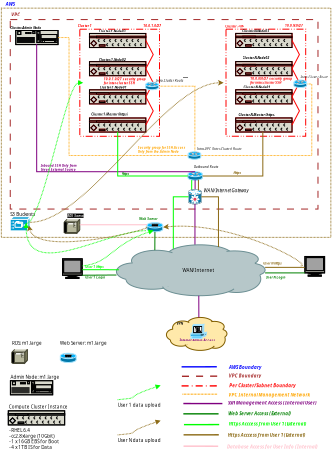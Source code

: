 <?xml version="1.0" encoding="UTF-8"?>
<dia:diagram xmlns:dia="http://www.lysator.liu.se/~alla/dia/">
  <dia:layer name="Background" visible="true" active="true">
    <dia:object type="Standard - Box" version="0" id="O0">
      <dia:attribute name="obj_pos">
        <dia:point val="-28.513,5.405"/>
      </dia:attribute>
      <dia:attribute name="obj_bb">
        <dia:rectangle val="-28.563,5.355;18.321,38.001"/>
      </dia:attribute>
      <dia:attribute name="elem_corner">
        <dia:point val="-28.513,5.405"/>
      </dia:attribute>
      <dia:attribute name="elem_width">
        <dia:real val="46.783"/>
      </dia:attribute>
      <dia:attribute name="elem_height">
        <dia:real val="32.546"/>
      </dia:attribute>
      <dia:attribute name="border_width">
        <dia:real val="0.1"/>
      </dia:attribute>
      <dia:attribute name="border_color">
        <dia:color val="#8b6914"/>
      </dia:attribute>
      <dia:attribute name="inner_color">
        <dia:color val="#e5e5e5"/>
      </dia:attribute>
      <dia:attribute name="show_background">
        <dia:boolean val="false"/>
      </dia:attribute>
      <dia:attribute name="line_style">
        <dia:enum val="4"/>
      </dia:attribute>
    </dia:object>
    <dia:object type="Standard - Box" version="0" id="O1">
      <dia:attribute name="obj_pos">
        <dia:point val="-27.249,7.028"/>
      </dia:attribute>
      <dia:attribute name="obj_bb">
        <dia:rectangle val="-27.299,6.978;16.493,33.981"/>
      </dia:attribute>
      <dia:attribute name="elem_corner">
        <dia:point val="-27.249,7.028"/>
      </dia:attribute>
      <dia:attribute name="elem_width">
        <dia:real val="43.692"/>
      </dia:attribute>
      <dia:attribute name="elem_height">
        <dia:real val="26.903"/>
      </dia:attribute>
      <dia:attribute name="border_width">
        <dia:real val="0.1"/>
      </dia:attribute>
      <dia:attribute name="border_color">
        <dia:color val="#a52a2a"/>
      </dia:attribute>
      <dia:attribute name="inner_color">
        <dia:color val="#e5e5e5"/>
      </dia:attribute>
      <dia:attribute name="show_background">
        <dia:boolean val="false"/>
      </dia:attribute>
      <dia:attribute name="line_style">
        <dia:enum val="1"/>
      </dia:attribute>
    </dia:object>
    <dia:object type="Cisco - Router" version="1" id="O2">
      <dia:attribute name="obj_pos">
        <dia:point val="-2.018,28.63"/>
      </dia:attribute>
      <dia:attribute name="obj_bb">
        <dia:rectangle val="-2.019,28.629;0.046,29.849"/>
      </dia:attribute>
      <dia:attribute name="meta">
        <dia:composite type="dict"/>
      </dia:attribute>
      <dia:attribute name="elem_corner">
        <dia:point val="-2.018,28.63"/>
      </dia:attribute>
      <dia:attribute name="elem_width">
        <dia:real val="2.063"/>
      </dia:attribute>
      <dia:attribute name="elem_height">
        <dia:real val="1.218"/>
      </dia:attribute>
      <dia:attribute name="line_width">
        <dia:real val="0.1"/>
      </dia:attribute>
      <dia:attribute name="line_colour">
        <dia:color val="#000000"/>
      </dia:attribute>
      <dia:attribute name="fill_colour">
        <dia:color val="#ffffff"/>
      </dia:attribute>
      <dia:attribute name="show_background">
        <dia:boolean val="true"/>
      </dia:attribute>
      <dia:attribute name="line_style">
        <dia:enum val="0"/>
        <dia:real val="1"/>
      </dia:attribute>
      <dia:attribute name="flip_horizontal">
        <dia:boolean val="false"/>
      </dia:attribute>
      <dia:attribute name="flip_vertical">
        <dia:boolean val="false"/>
      </dia:attribute>
      <dia:attribute name="subscale">
        <dia:real val="1"/>
      </dia:attribute>
    </dia:object>
    <dia:group>
      <dia:object type="Standard - Box" version="0" id="O3">
        <dia:attribute name="obj_pos">
          <dia:point val="-17.373,8.397"/>
        </dia:attribute>
        <dia:attribute name="obj_bb">
          <dia:rectangle val="-17.423,8.347;-6.01,23.65"/>
        </dia:attribute>
        <dia:attribute name="elem_corner">
          <dia:point val="-17.373,8.397"/>
        </dia:attribute>
        <dia:attribute name="elem_width">
          <dia:real val="11.314"/>
        </dia:attribute>
        <dia:attribute name="elem_height">
          <dia:real val="15.203"/>
        </dia:attribute>
        <dia:attribute name="border_width">
          <dia:real val="0.1"/>
        </dia:attribute>
        <dia:attribute name="border_color">
          <dia:color val="#ff0000"/>
        </dia:attribute>
        <dia:attribute name="inner_color">
          <dia:color val="#e5e5e5"/>
        </dia:attribute>
        <dia:attribute name="show_background">
          <dia:boolean val="false"/>
        </dia:attribute>
        <dia:attribute name="line_style">
          <dia:enum val="3"/>
        </dia:attribute>
      </dia:object>
      <dia:object type="Network - A Workstation" version="1" id="O4">
        <dia:attribute name="obj_pos">
          <dia:point val="-16,9"/>
        </dia:attribute>
        <dia:attribute name="obj_bb">
          <dia:rectangle val="-16.05,8.95;-7.95,11.05"/>
        </dia:attribute>
        <dia:attribute name="meta">
          <dia:composite type="dict"/>
        </dia:attribute>
        <dia:attribute name="elem_corner">
          <dia:point val="-16,9"/>
        </dia:attribute>
        <dia:attribute name="elem_width">
          <dia:real val="8"/>
        </dia:attribute>
        <dia:attribute name="elem_height">
          <dia:real val="2"/>
        </dia:attribute>
        <dia:attribute name="line_width">
          <dia:real val="0.1"/>
        </dia:attribute>
        <dia:attribute name="line_colour">
          <dia:color val="#ff0000"/>
        </dia:attribute>
        <dia:attribute name="fill_colour">
          <dia:color val="#ffffff"/>
        </dia:attribute>
        <dia:attribute name="show_background">
          <dia:boolean val="true"/>
        </dia:attribute>
        <dia:attribute name="line_style">
          <dia:enum val="0"/>
          <dia:real val="1"/>
        </dia:attribute>
        <dia:attribute name="flip_horizontal">
          <dia:boolean val="false"/>
        </dia:attribute>
        <dia:attribute name="flip_vertical">
          <dia:boolean val="false"/>
        </dia:attribute>
        <dia:attribute name="subscale">
          <dia:real val="1"/>
        </dia:attribute>
      </dia:object>
      <dia:object type="Network - A Workstation" version="1" id="O5">
        <dia:attribute name="obj_pos">
          <dia:point val="-16,13"/>
        </dia:attribute>
        <dia:attribute name="obj_bb">
          <dia:rectangle val="-16.05,12.95;-7.95,15.05"/>
        </dia:attribute>
        <dia:attribute name="meta">
          <dia:composite type="dict"/>
        </dia:attribute>
        <dia:attribute name="elem_corner">
          <dia:point val="-16,13"/>
        </dia:attribute>
        <dia:attribute name="elem_width">
          <dia:real val="8"/>
        </dia:attribute>
        <dia:attribute name="elem_height">
          <dia:real val="2"/>
        </dia:attribute>
        <dia:attribute name="line_width">
          <dia:real val="0.1"/>
        </dia:attribute>
        <dia:attribute name="line_colour">
          <dia:color val="#ff0000"/>
        </dia:attribute>
        <dia:attribute name="fill_colour">
          <dia:color val="#ffffff"/>
        </dia:attribute>
        <dia:attribute name="show_background">
          <dia:boolean val="true"/>
        </dia:attribute>
        <dia:attribute name="line_style">
          <dia:enum val="0"/>
          <dia:real val="1"/>
        </dia:attribute>
        <dia:attribute name="flip_horizontal">
          <dia:boolean val="false"/>
        </dia:attribute>
        <dia:attribute name="flip_vertical">
          <dia:boolean val="false"/>
        </dia:attribute>
        <dia:attribute name="subscale">
          <dia:real val="1"/>
        </dia:attribute>
      </dia:object>
      <dia:object type="Network - A Workstation" version="1" id="O6">
        <dia:attribute name="obj_pos">
          <dia:point val="-16,17"/>
        </dia:attribute>
        <dia:attribute name="obj_bb">
          <dia:rectangle val="-16.05,16.95;-7.95,19.05"/>
        </dia:attribute>
        <dia:attribute name="meta">
          <dia:composite type="dict"/>
        </dia:attribute>
        <dia:attribute name="elem_corner">
          <dia:point val="-16,17"/>
        </dia:attribute>
        <dia:attribute name="elem_width">
          <dia:real val="8"/>
        </dia:attribute>
        <dia:attribute name="elem_height">
          <dia:real val="2"/>
        </dia:attribute>
        <dia:attribute name="line_width">
          <dia:real val="0.1"/>
        </dia:attribute>
        <dia:attribute name="line_colour">
          <dia:color val="#ff0000"/>
        </dia:attribute>
        <dia:attribute name="fill_colour">
          <dia:color val="#ffffff"/>
        </dia:attribute>
        <dia:attribute name="show_background">
          <dia:boolean val="true"/>
        </dia:attribute>
        <dia:attribute name="line_style">
          <dia:enum val="0"/>
          <dia:real val="1"/>
        </dia:attribute>
        <dia:attribute name="flip_horizontal">
          <dia:boolean val="false"/>
        </dia:attribute>
        <dia:attribute name="flip_vertical">
          <dia:boolean val="false"/>
        </dia:attribute>
        <dia:attribute name="subscale">
          <dia:real val="1"/>
        </dia:attribute>
      </dia:object>
      <dia:object type="Network - A Workstation" version="1" id="O7">
        <dia:attribute name="obj_pos">
          <dia:point val="-16,21"/>
        </dia:attribute>
        <dia:attribute name="obj_bb">
          <dia:rectangle val="-16.05,20.95;-7.95,23.05"/>
        </dia:attribute>
        <dia:attribute name="meta">
          <dia:composite type="dict"/>
        </dia:attribute>
        <dia:attribute name="elem_corner">
          <dia:point val="-16,21"/>
        </dia:attribute>
        <dia:attribute name="elem_width">
          <dia:real val="8"/>
        </dia:attribute>
        <dia:attribute name="elem_height">
          <dia:real val="2"/>
        </dia:attribute>
        <dia:attribute name="line_width">
          <dia:real val="0.1"/>
        </dia:attribute>
        <dia:attribute name="line_colour">
          <dia:color val="#ff0000"/>
        </dia:attribute>
        <dia:attribute name="fill_colour">
          <dia:color val="#ffffff"/>
        </dia:attribute>
        <dia:attribute name="show_background">
          <dia:boolean val="true"/>
        </dia:attribute>
        <dia:attribute name="line_style">
          <dia:enum val="0"/>
          <dia:real val="1"/>
        </dia:attribute>
        <dia:attribute name="flip_horizontal">
          <dia:boolean val="false"/>
        </dia:attribute>
        <dia:attribute name="flip_vertical">
          <dia:boolean val="false"/>
        </dia:attribute>
        <dia:attribute name="subscale">
          <dia:real val="1"/>
        </dia:attribute>
      </dia:object>
      <dia:object type="Standard - ZigZagLine" version="1" id="O8">
        <dia:attribute name="obj_pos">
          <dia:point val="-8,10"/>
        </dia:attribute>
        <dia:attribute name="obj_bb">
          <dia:rectangle val="-8.05,9.95;-6.9,14.05"/>
        </dia:attribute>
        <dia:attribute name="orth_points">
          <dia:point val="-8,10"/>
          <dia:point val="-6.95,10"/>
          <dia:point val="-6.95,14"/>
          <dia:point val="-8,14"/>
        </dia:attribute>
        <dia:attribute name="orth_orient">
          <dia:enum val="0"/>
          <dia:enum val="1"/>
          <dia:enum val="0"/>
        </dia:attribute>
        <dia:attribute name="autorouting">
          <dia:boolean val="true"/>
        </dia:attribute>
        <dia:attribute name="line_color">
          <dia:color val="#ff0000"/>
        </dia:attribute>
        <dia:attribute name="line_width">
          <dia:real val="0.1"/>
        </dia:attribute>
        <dia:connections>
          <dia:connection handle="0" to="O4" connection="1"/>
          <dia:connection handle="1" to="O5" connection="1"/>
        </dia:connections>
      </dia:object>
      <dia:object type="Standard - ZigZagLine" version="1" id="O9">
        <dia:attribute name="obj_pos">
          <dia:point val="-8,14"/>
        </dia:attribute>
        <dia:attribute name="obj_bb">
          <dia:rectangle val="-8.05,13.95;-6.9,18.05"/>
        </dia:attribute>
        <dia:attribute name="orth_points">
          <dia:point val="-8,14"/>
          <dia:point val="-6.95,14"/>
          <dia:point val="-6.95,18"/>
          <dia:point val="-8,18"/>
        </dia:attribute>
        <dia:attribute name="orth_orient">
          <dia:enum val="0"/>
          <dia:enum val="1"/>
          <dia:enum val="0"/>
        </dia:attribute>
        <dia:attribute name="autorouting">
          <dia:boolean val="true"/>
        </dia:attribute>
        <dia:attribute name="line_color">
          <dia:color val="#ff0000"/>
        </dia:attribute>
        <dia:attribute name="line_width">
          <dia:real val="0.1"/>
        </dia:attribute>
        <dia:connections>
          <dia:connection handle="0" to="O5" connection="1"/>
          <dia:connection handle="1" to="O6" connection="1"/>
        </dia:connections>
      </dia:object>
      <dia:object type="Standard - ZigZagLine" version="1" id="O10">
        <dia:attribute name="obj_pos">
          <dia:point val="-8,18"/>
        </dia:attribute>
        <dia:attribute name="obj_bb">
          <dia:rectangle val="-8.05,17.95;-6.9,22.05"/>
        </dia:attribute>
        <dia:attribute name="orth_points">
          <dia:point val="-8,18"/>
          <dia:point val="-6.95,18"/>
          <dia:point val="-6.95,22"/>
          <dia:point val="-8,22"/>
        </dia:attribute>
        <dia:attribute name="orth_orient">
          <dia:enum val="0"/>
          <dia:enum val="1"/>
          <dia:enum val="0"/>
        </dia:attribute>
        <dia:attribute name="autorouting">
          <dia:boolean val="true"/>
        </dia:attribute>
        <dia:attribute name="line_color">
          <dia:color val="#ff0000"/>
        </dia:attribute>
        <dia:attribute name="line_width">
          <dia:real val="0.1"/>
        </dia:attribute>
        <dia:connections>
          <dia:connection handle="0" to="O6" connection="1"/>
          <dia:connection handle="1" to="O7" connection="1"/>
        </dia:connections>
      </dia:object>
    </dia:group>
    <dia:group>
      <dia:object type="Standard - Box" version="0" id="O11">
        <dia:attribute name="obj_pos">
          <dia:point val="3.384,8.39"/>
        </dia:attribute>
        <dia:attribute name="obj_bb">
          <dia:rectangle val="3.334,8.34;14.748,23.643"/>
        </dia:attribute>
        <dia:attribute name="elem_corner">
          <dia:point val="3.384,8.39"/>
        </dia:attribute>
        <dia:attribute name="elem_width">
          <dia:real val="11.314"/>
        </dia:attribute>
        <dia:attribute name="elem_height">
          <dia:real val="15.203"/>
        </dia:attribute>
        <dia:attribute name="border_width">
          <dia:real val="0.1"/>
        </dia:attribute>
        <dia:attribute name="border_color">
          <dia:color val="#ff0000"/>
        </dia:attribute>
        <dia:attribute name="inner_color">
          <dia:color val="#e5e5e5"/>
        </dia:attribute>
        <dia:attribute name="show_background">
          <dia:boolean val="false"/>
        </dia:attribute>
        <dia:attribute name="line_style">
          <dia:enum val="3"/>
        </dia:attribute>
      </dia:object>
      <dia:object type="Network - A Workstation" version="1" id="O12">
        <dia:attribute name="obj_pos">
          <dia:point val="4.757,8.993"/>
        </dia:attribute>
        <dia:attribute name="obj_bb">
          <dia:rectangle val="4.707,8.943;12.807,11.043"/>
        </dia:attribute>
        <dia:attribute name="meta">
          <dia:composite type="dict"/>
        </dia:attribute>
        <dia:attribute name="elem_corner">
          <dia:point val="4.757,8.993"/>
        </dia:attribute>
        <dia:attribute name="elem_width">
          <dia:real val="8"/>
        </dia:attribute>
        <dia:attribute name="elem_height">
          <dia:real val="2"/>
        </dia:attribute>
        <dia:attribute name="line_width">
          <dia:real val="0.1"/>
        </dia:attribute>
        <dia:attribute name="line_colour">
          <dia:color val="#ff0000"/>
        </dia:attribute>
        <dia:attribute name="fill_colour">
          <dia:color val="#ffffff"/>
        </dia:attribute>
        <dia:attribute name="show_background">
          <dia:boolean val="true"/>
        </dia:attribute>
        <dia:attribute name="line_style">
          <dia:enum val="0"/>
          <dia:real val="1"/>
        </dia:attribute>
        <dia:attribute name="flip_horizontal">
          <dia:boolean val="false"/>
        </dia:attribute>
        <dia:attribute name="flip_vertical">
          <dia:boolean val="false"/>
        </dia:attribute>
        <dia:attribute name="subscale">
          <dia:real val="1"/>
        </dia:attribute>
      </dia:object>
      <dia:object type="Network - A Workstation" version="1" id="O13">
        <dia:attribute name="obj_pos">
          <dia:point val="4.757,12.993"/>
        </dia:attribute>
        <dia:attribute name="obj_bb">
          <dia:rectangle val="4.707,12.943;12.807,15.043"/>
        </dia:attribute>
        <dia:attribute name="meta">
          <dia:composite type="dict"/>
        </dia:attribute>
        <dia:attribute name="elem_corner">
          <dia:point val="4.757,12.993"/>
        </dia:attribute>
        <dia:attribute name="elem_width">
          <dia:real val="8"/>
        </dia:attribute>
        <dia:attribute name="elem_height">
          <dia:real val="2"/>
        </dia:attribute>
        <dia:attribute name="line_width">
          <dia:real val="0.1"/>
        </dia:attribute>
        <dia:attribute name="line_colour">
          <dia:color val="#ff0000"/>
        </dia:attribute>
        <dia:attribute name="fill_colour">
          <dia:color val="#ffffff"/>
        </dia:attribute>
        <dia:attribute name="show_background">
          <dia:boolean val="true"/>
        </dia:attribute>
        <dia:attribute name="line_style">
          <dia:enum val="0"/>
          <dia:real val="1"/>
        </dia:attribute>
        <dia:attribute name="flip_horizontal">
          <dia:boolean val="false"/>
        </dia:attribute>
        <dia:attribute name="flip_vertical">
          <dia:boolean val="false"/>
        </dia:attribute>
        <dia:attribute name="subscale">
          <dia:real val="1"/>
        </dia:attribute>
      </dia:object>
      <dia:object type="Network - A Workstation" version="1" id="O14">
        <dia:attribute name="obj_pos">
          <dia:point val="4.757,16.993"/>
        </dia:attribute>
        <dia:attribute name="obj_bb">
          <dia:rectangle val="4.707,16.943;12.807,19.043"/>
        </dia:attribute>
        <dia:attribute name="meta">
          <dia:composite type="dict"/>
        </dia:attribute>
        <dia:attribute name="elem_corner">
          <dia:point val="4.757,16.993"/>
        </dia:attribute>
        <dia:attribute name="elem_width">
          <dia:real val="8"/>
        </dia:attribute>
        <dia:attribute name="elem_height">
          <dia:real val="2"/>
        </dia:attribute>
        <dia:attribute name="line_width">
          <dia:real val="0.1"/>
        </dia:attribute>
        <dia:attribute name="line_colour">
          <dia:color val="#ff0000"/>
        </dia:attribute>
        <dia:attribute name="fill_colour">
          <dia:color val="#ffffff"/>
        </dia:attribute>
        <dia:attribute name="show_background">
          <dia:boolean val="true"/>
        </dia:attribute>
        <dia:attribute name="line_style">
          <dia:enum val="0"/>
          <dia:real val="1"/>
        </dia:attribute>
        <dia:attribute name="flip_horizontal">
          <dia:boolean val="false"/>
        </dia:attribute>
        <dia:attribute name="flip_vertical">
          <dia:boolean val="false"/>
        </dia:attribute>
        <dia:attribute name="subscale">
          <dia:real val="1"/>
        </dia:attribute>
      </dia:object>
      <dia:object type="Network - A Workstation" version="1" id="O15">
        <dia:attribute name="obj_pos">
          <dia:point val="4.757,20.993"/>
        </dia:attribute>
        <dia:attribute name="obj_bb">
          <dia:rectangle val="4.707,20.943;12.807,23.043"/>
        </dia:attribute>
        <dia:attribute name="meta">
          <dia:composite type="dict"/>
        </dia:attribute>
        <dia:attribute name="elem_corner">
          <dia:point val="4.757,20.993"/>
        </dia:attribute>
        <dia:attribute name="elem_width">
          <dia:real val="8"/>
        </dia:attribute>
        <dia:attribute name="elem_height">
          <dia:real val="2"/>
        </dia:attribute>
        <dia:attribute name="line_width">
          <dia:real val="0.1"/>
        </dia:attribute>
        <dia:attribute name="line_colour">
          <dia:color val="#ff0000"/>
        </dia:attribute>
        <dia:attribute name="fill_colour">
          <dia:color val="#ffffff"/>
        </dia:attribute>
        <dia:attribute name="show_background">
          <dia:boolean val="true"/>
        </dia:attribute>
        <dia:attribute name="line_style">
          <dia:enum val="0"/>
          <dia:real val="1"/>
        </dia:attribute>
        <dia:attribute name="flip_horizontal">
          <dia:boolean val="false"/>
        </dia:attribute>
        <dia:attribute name="flip_vertical">
          <dia:boolean val="false"/>
        </dia:attribute>
        <dia:attribute name="subscale">
          <dia:real val="1"/>
        </dia:attribute>
      </dia:object>
      <dia:object type="Standard - ZigZagLine" version="1" id="O16">
        <dia:attribute name="obj_pos">
          <dia:point val="12.757,9.993"/>
        </dia:attribute>
        <dia:attribute name="obj_bb">
          <dia:rectangle val="12.707,9.943;13.857,14.043"/>
        </dia:attribute>
        <dia:attribute name="orth_points">
          <dia:point val="12.757,9.993"/>
          <dia:point val="13.807,9.993"/>
          <dia:point val="13.807,13.993"/>
          <dia:point val="12.757,13.993"/>
        </dia:attribute>
        <dia:attribute name="orth_orient">
          <dia:enum val="0"/>
          <dia:enum val="1"/>
          <dia:enum val="0"/>
        </dia:attribute>
        <dia:attribute name="autorouting">
          <dia:boolean val="true"/>
        </dia:attribute>
        <dia:attribute name="line_color">
          <dia:color val="#ff0000"/>
        </dia:attribute>
        <dia:attribute name="line_width">
          <dia:real val="0.1"/>
        </dia:attribute>
        <dia:connections>
          <dia:connection handle="0" to="O12" connection="1"/>
          <dia:connection handle="1" to="O13" connection="1"/>
        </dia:connections>
      </dia:object>
      <dia:object type="Standard - ZigZagLine" version="1" id="O17">
        <dia:attribute name="obj_pos">
          <dia:point val="12.757,13.993"/>
        </dia:attribute>
        <dia:attribute name="obj_bb">
          <dia:rectangle val="12.707,13.943;13.857,18.043"/>
        </dia:attribute>
        <dia:attribute name="orth_points">
          <dia:point val="12.757,13.993"/>
          <dia:point val="13.807,13.993"/>
          <dia:point val="13.807,17.993"/>
          <dia:point val="12.757,17.993"/>
        </dia:attribute>
        <dia:attribute name="orth_orient">
          <dia:enum val="0"/>
          <dia:enum val="1"/>
          <dia:enum val="0"/>
        </dia:attribute>
        <dia:attribute name="autorouting">
          <dia:boolean val="true"/>
        </dia:attribute>
        <dia:attribute name="line_color">
          <dia:color val="#ff0000"/>
        </dia:attribute>
        <dia:attribute name="line_width">
          <dia:real val="0.1"/>
        </dia:attribute>
        <dia:connections>
          <dia:connection handle="0" to="O13" connection="1"/>
          <dia:connection handle="1" to="O14" connection="1"/>
        </dia:connections>
      </dia:object>
      <dia:object type="Standard - ZigZagLine" version="1" id="O18">
        <dia:attribute name="obj_pos">
          <dia:point val="12.757,17.993"/>
        </dia:attribute>
        <dia:attribute name="obj_bb">
          <dia:rectangle val="12.707,17.943;13.857,22.043"/>
        </dia:attribute>
        <dia:attribute name="orth_points">
          <dia:point val="12.757,17.993"/>
          <dia:point val="13.807,17.993"/>
          <dia:point val="13.807,21.993"/>
          <dia:point val="12.757,21.993"/>
        </dia:attribute>
        <dia:attribute name="orth_orient">
          <dia:enum val="0"/>
          <dia:enum val="1"/>
          <dia:enum val="0"/>
        </dia:attribute>
        <dia:attribute name="autorouting">
          <dia:boolean val="true"/>
        </dia:attribute>
        <dia:attribute name="line_color">
          <dia:color val="#ff0000"/>
        </dia:attribute>
        <dia:attribute name="line_width">
          <dia:real val="0.1"/>
        </dia:attribute>
        <dia:connections>
          <dia:connection handle="0" to="O14" connection="1"/>
          <dia:connection handle="1" to="O15" connection="1"/>
        </dia:connections>
      </dia:object>
    </dia:group>
    <dia:object type="Standard - ZigZagLine" version="1" id="O19">
      <dia:attribute name="obj_pos">
        <dia:point val="8.577,23.034"/>
      </dia:attribute>
      <dia:attribute name="obj_bb">
        <dia:rectangle val="-0.005,22.984;8.662,29.289"/>
      </dia:attribute>
      <dia:attribute name="orth_points">
        <dia:point val="8.577,23.034"/>
        <dia:point val="8.612,23.034"/>
        <dia:point val="8.612,29.239"/>
        <dia:point val="0.045,29.239"/>
      </dia:attribute>
      <dia:attribute name="orth_orient">
        <dia:enum val="0"/>
        <dia:enum val="1"/>
        <dia:enum val="0"/>
      </dia:attribute>
      <dia:attribute name="autorouting">
        <dia:boolean val="false"/>
      </dia:attribute>
      <dia:attribute name="line_color">
        <dia:color val="#8b6914"/>
      </dia:attribute>
      <dia:attribute name="line_width">
        <dia:real val="0.1"/>
      </dia:attribute>
      <dia:connections>
        <dia:connection handle="1" to="O2" connection="3"/>
      </dia:connections>
    </dia:object>
    <dia:object type="Network - A Desktop PC" version="1" id="O20">
      <dia:attribute name="obj_pos">
        <dia:point val="-26.467,8.579"/>
      </dia:attribute>
      <dia:attribute name="obj_bb">
        <dia:rectangle val="-26.467,8.579;-20.467,10.579"/>
      </dia:attribute>
      <dia:attribute name="meta">
        <dia:composite type="dict"/>
      </dia:attribute>
      <dia:attribute name="elem_corner">
        <dia:point val="-26.467,8.579"/>
      </dia:attribute>
      <dia:attribute name="elem_width">
        <dia:real val="6"/>
      </dia:attribute>
      <dia:attribute name="elem_height">
        <dia:real val="2"/>
      </dia:attribute>
      <dia:attribute name="line_width">
        <dia:real val="0"/>
      </dia:attribute>
      <dia:attribute name="line_colour">
        <dia:color val="#000000"/>
      </dia:attribute>
      <dia:attribute name="fill_colour">
        <dia:color val="#ffffff"/>
      </dia:attribute>
      <dia:attribute name="show_background">
        <dia:boolean val="true"/>
      </dia:attribute>
      <dia:attribute name="line_style">
        <dia:enum val="0"/>
        <dia:real val="1"/>
      </dia:attribute>
      <dia:attribute name="flip_horizontal">
        <dia:boolean val="false"/>
      </dia:attribute>
      <dia:attribute name="flip_vertical">
        <dia:boolean val="false"/>
      </dia:attribute>
      <dia:attribute name="subscale">
        <dia:real val="1"/>
      </dia:attribute>
    </dia:object>
    <dia:object type="Standard - Line" version="0" id="O21">
      <dia:attribute name="obj_pos">
        <dia:point val="-1.484,29.818"/>
      </dia:attribute>
      <dia:attribute name="obj_bb">
        <dia:rectangle val="-1.542,29.767;-1.434,31.35"/>
      </dia:attribute>
      <dia:attribute name="conn_endpoints">
        <dia:point val="-1.484,29.818"/>
        <dia:point val="-1.492,31.3"/>
      </dia:attribute>
      <dia:attribute name="numcp">
        <dia:int val="1"/>
      </dia:attribute>
      <dia:attribute name="line_color">
        <dia:color val="#00ff00"/>
      </dia:attribute>
      <dia:attribute name="line_width">
        <dia:real val="0.1"/>
      </dia:attribute>
    </dia:object>
    <dia:object type="Standard - ZigZagLine" version="1" id="O22">
      <dia:attribute name="obj_pos">
        <dia:point val="-23.467,10.579"/>
      </dia:attribute>
      <dia:attribute name="obj_bb">
        <dia:rectangle val="-23.547,10.529;-0.938,28.68"/>
      </dia:attribute>
      <dia:attribute name="orth_points">
        <dia:point val="-23.467,10.579"/>
        <dia:point val="-23.497,10.579"/>
        <dia:point val="-23.497,28.63"/>
        <dia:point val="-0.988,28.63"/>
      </dia:attribute>
      <dia:attribute name="orth_orient">
        <dia:enum val="0"/>
        <dia:enum val="1"/>
        <dia:enum val="0"/>
      </dia:attribute>
      <dia:attribute name="autorouting">
        <dia:boolean val="false"/>
      </dia:attribute>
      <dia:attribute name="line_color">
        <dia:color val="#800080"/>
      </dia:attribute>
      <dia:attribute name="line_width">
        <dia:real val="0.1"/>
      </dia:attribute>
      <dia:connections>
        <dia:connection handle="0" to="O20" connection="7"/>
        <dia:connection handle="1" to="O2" connection="0"/>
      </dia:connections>
    </dia:object>
    <dia:object type="Network - A Workstation Monitor" version="1" id="O23">
      <dia:attribute name="obj_pos">
        <dia:point val="-19.829,40.996"/>
      </dia:attribute>
      <dia:attribute name="obj_bb">
        <dia:rectangle val="-19.829,40.996;-17.034,43.791"/>
      </dia:attribute>
      <dia:attribute name="meta">
        <dia:composite type="dict"/>
      </dia:attribute>
      <dia:attribute name="elem_corner">
        <dia:point val="-19.829,40.996"/>
      </dia:attribute>
      <dia:attribute name="elem_width">
        <dia:real val="2.795"/>
      </dia:attribute>
      <dia:attribute name="elem_height">
        <dia:real val="2.795"/>
      </dia:attribute>
      <dia:attribute name="line_width">
        <dia:real val="0"/>
      </dia:attribute>
      <dia:attribute name="line_colour">
        <dia:color val="#000000"/>
      </dia:attribute>
      <dia:attribute name="fill_colour">
        <dia:color val="#ffffff"/>
      </dia:attribute>
      <dia:attribute name="show_background">
        <dia:boolean val="true"/>
      </dia:attribute>
      <dia:attribute name="line_style">
        <dia:enum val="0"/>
        <dia:real val="1"/>
      </dia:attribute>
      <dia:attribute name="flip_horizontal">
        <dia:boolean val="false"/>
      </dia:attribute>
      <dia:attribute name="flip_vertical">
        <dia:boolean val="false"/>
      </dia:attribute>
      <dia:attribute name="subscale">
        <dia:real val="1"/>
      </dia:attribute>
    </dia:object>
    <dia:object type="Standard - Text" version="1" id="O24">
      <dia:attribute name="obj_pos">
        <dia:point val="-13.408,6.475"/>
      </dia:attribute>
      <dia:attribute name="obj_bb">
        <dia:rectangle val="-13.408,5.88;-13.408,6.628"/>
      </dia:attribute>
      <dia:attribute name="text">
        <dia:composite type="text">
          <dia:attribute name="string">
            <dia:string>##</dia:string>
          </dia:attribute>
          <dia:attribute name="font">
            <dia:font family="sans" style="0" name="Helvetica"/>
          </dia:attribute>
          <dia:attribute name="height">
            <dia:real val="0.8"/>
          </dia:attribute>
          <dia:attribute name="pos">
            <dia:point val="-13.408,6.475"/>
          </dia:attribute>
          <dia:attribute name="color">
            <dia:color val="#000000"/>
          </dia:attribute>
          <dia:attribute name="alignment">
            <dia:enum val="0"/>
          </dia:attribute>
        </dia:composite>
      </dia:attribute>
      <dia:attribute name="valign">
        <dia:enum val="3"/>
      </dia:attribute>
    </dia:object>
    <dia:object type="Standard - Text" version="1" id="O25">
      <dia:attribute name="obj_pos">
        <dia:point val="3.274,8.154"/>
      </dia:attribute>
      <dia:attribute name="obj_bb">
        <dia:rectangle val="3.274,7.72;6.59,8.287"/>
      </dia:attribute>
      <dia:attribute name="text">
        <dia:composite type="text">
          <dia:attribute name="string">
            <dia:string>#Cluster -&lt;N&gt;#</dia:string>
          </dia:attribute>
          <dia:attribute name="font">
            <dia:font family="sans" style="88" name="Helvetica-BoldOblique"/>
          </dia:attribute>
          <dia:attribute name="height">
            <dia:real val="0.564"/>
          </dia:attribute>
          <dia:attribute name="pos">
            <dia:point val="3.274,8.154"/>
          </dia:attribute>
          <dia:attribute name="color">
            <dia:color val="#ff0000"/>
          </dia:attribute>
          <dia:attribute name="alignment">
            <dia:enum val="0"/>
          </dia:attribute>
        </dia:composite>
      </dia:attribute>
      <dia:attribute name="valign">
        <dia:enum val="3"/>
      </dia:attribute>
    </dia:object>
    <dia:object type="Standard - Text" version="1" id="O26">
      <dia:attribute name="obj_pos">
        <dia:point val="-15.732,20.634"/>
      </dia:attribute>
      <dia:attribute name="obj_bb">
        <dia:rectangle val="-15.732,20.201;-9.517,20.768"/>
      </dia:attribute>
      <dia:attribute name="text">
        <dia:composite type="text">
          <dia:attribute name="string">
            <dia:string>#Cluster-1-Master (https)#</dia:string>
          </dia:attribute>
          <dia:attribute name="font">
            <dia:font family="sans" style="88" name="Helvetica-BoldOblique"/>
          </dia:attribute>
          <dia:attribute name="height">
            <dia:real val="0.564"/>
          </dia:attribute>
          <dia:attribute name="pos">
            <dia:point val="-15.732,20.634"/>
          </dia:attribute>
          <dia:attribute name="color">
            <dia:color val="#000000"/>
          </dia:attribute>
          <dia:attribute name="alignment">
            <dia:enum val="0"/>
          </dia:attribute>
        </dia:composite>
      </dia:attribute>
      <dia:attribute name="valign">
        <dia:enum val="3"/>
      </dia:attribute>
    </dia:object>
    <dia:object type="Standard - Text" version="1" id="O27">
      <dia:attribute name="obj_pos">
        <dia:point val="-14.533,16.825"/>
      </dia:attribute>
      <dia:attribute name="obj_bb">
        <dia:rectangle val="-14.533,16.392;-10.057,16.959"/>
      </dia:attribute>
      <dia:attribute name="text">
        <dia:composite type="text">
          <dia:attribute name="string">
            <dia:string>#Cluster-1-Node01#</dia:string>
          </dia:attribute>
          <dia:attribute name="font">
            <dia:font family="sans" style="88" name="Helvetica-BoldOblique"/>
          </dia:attribute>
          <dia:attribute name="height">
            <dia:real val="0.564"/>
          </dia:attribute>
          <dia:attribute name="pos">
            <dia:point val="-14.533,16.825"/>
          </dia:attribute>
          <dia:attribute name="color">
            <dia:color val="#000000"/>
          </dia:attribute>
          <dia:attribute name="alignment">
            <dia:enum val="0"/>
          </dia:attribute>
        </dia:composite>
      </dia:attribute>
      <dia:attribute name="valign">
        <dia:enum val="3"/>
      </dia:attribute>
    </dia:object>
    <dia:object type="Standard - Text" version="1" id="O28">
      <dia:attribute name="obj_pos">
        <dia:point val="-14.649,12.893"/>
      </dia:attribute>
      <dia:attribute name="obj_bb">
        <dia:rectangle val="-14.649,12.459;-10.173,13.026"/>
      </dia:attribute>
      <dia:attribute name="text">
        <dia:composite type="text">
          <dia:attribute name="string">
            <dia:string>#Cluster-1-Node02#</dia:string>
          </dia:attribute>
          <dia:attribute name="font">
            <dia:font family="sans" style="88" name="Helvetica-BoldOblique"/>
          </dia:attribute>
          <dia:attribute name="height">
            <dia:real val="0.564"/>
          </dia:attribute>
          <dia:attribute name="pos">
            <dia:point val="-14.649,12.893"/>
          </dia:attribute>
          <dia:attribute name="color">
            <dia:color val="#000000"/>
          </dia:attribute>
          <dia:attribute name="alignment">
            <dia:enum val="0"/>
          </dia:attribute>
        </dia:composite>
      </dia:attribute>
      <dia:attribute name="valign">
        <dia:enum val="3"/>
      </dia:attribute>
    </dia:object>
    <dia:object type="Standard - Text" version="1" id="O29">
      <dia:attribute name="obj_pos">
        <dia:point val="-14.699,8.86"/>
      </dia:attribute>
      <dia:attribute name="obj_bb">
        <dia:rectangle val="-14.699,8.427;-10.223,9.558"/>
      </dia:attribute>
      <dia:attribute name="text">
        <dia:composite type="text">
          <dia:attribute name="string">
            <dia:string>#Cluster-1-Node03
#</dia:string>
          </dia:attribute>
          <dia:attribute name="font">
            <dia:font family="sans" style="88" name="Helvetica-BoldOblique"/>
          </dia:attribute>
          <dia:attribute name="height">
            <dia:real val="0.564"/>
          </dia:attribute>
          <dia:attribute name="pos">
            <dia:point val="-14.699,8.86"/>
          </dia:attribute>
          <dia:attribute name="color">
            <dia:color val="#000000"/>
          </dia:attribute>
          <dia:attribute name="alignment">
            <dia:enum val="0"/>
          </dia:attribute>
        </dia:composite>
      </dia:attribute>
      <dia:attribute name="valign">
        <dia:enum val="3"/>
      </dia:attribute>
    </dia:object>
    <dia:object type="Standard - Text" version="1" id="O30">
      <dia:attribute name="obj_pos">
        <dia:point val="5.144,20.704"/>
      </dia:attribute>
      <dia:attribute name="obj_bb">
        <dia:rectangle val="5.144,20.271;11.422,20.838"/>
      </dia:attribute>
      <dia:attribute name="text">
        <dia:composite type="text">
          <dia:attribute name="string">
            <dia:string>#Cluster-N-Master (https)#</dia:string>
          </dia:attribute>
          <dia:attribute name="font">
            <dia:font family="sans" style="88" name="Helvetica-BoldOblique"/>
          </dia:attribute>
          <dia:attribute name="height">
            <dia:real val="0.564"/>
          </dia:attribute>
          <dia:attribute name="pos">
            <dia:point val="5.144,20.704"/>
          </dia:attribute>
          <dia:attribute name="color">
            <dia:color val="#000000"/>
          </dia:attribute>
          <dia:attribute name="alignment">
            <dia:enum val="0"/>
          </dia:attribute>
        </dia:composite>
      </dia:attribute>
      <dia:attribute name="valign">
        <dia:enum val="3"/>
      </dia:attribute>
    </dia:object>
    <dia:object type="Standard - Text" version="1" id="O31">
      <dia:attribute name="obj_pos">
        <dia:point val="5.857,16.797"/>
      </dia:attribute>
      <dia:attribute name="obj_bb">
        <dia:rectangle val="5.857,16.364;10.395,16.931"/>
      </dia:attribute>
      <dia:attribute name="text">
        <dia:composite type="text">
          <dia:attribute name="string">
            <dia:string>#Cluster-N-Node01#</dia:string>
          </dia:attribute>
          <dia:attribute name="font">
            <dia:font family="sans" style="88" name="Helvetica-BoldOblique"/>
          </dia:attribute>
          <dia:attribute name="height">
            <dia:real val="0.564"/>
          </dia:attribute>
          <dia:attribute name="pos">
            <dia:point val="5.857,16.797"/>
          </dia:attribute>
          <dia:attribute name="color">
            <dia:color val="#000000"/>
          </dia:attribute>
          <dia:attribute name="alignment">
            <dia:enum val="0"/>
          </dia:attribute>
        </dia:composite>
      </dia:attribute>
      <dia:attribute name="valign">
        <dia:enum val="3"/>
      </dia:attribute>
    </dia:object>
    <dia:object type="Standard - Text" version="1" id="O32">
      <dia:attribute name="obj_pos">
        <dia:point val="5.691,8.832"/>
      </dia:attribute>
      <dia:attribute name="obj_bb">
        <dia:rectangle val="5.691,8.399;10.229,9.53"/>
      </dia:attribute>
      <dia:attribute name="text">
        <dia:composite type="text">
          <dia:attribute name="string">
            <dia:string>#Cluster-N-Node03
#</dia:string>
          </dia:attribute>
          <dia:attribute name="font">
            <dia:font family="sans" style="88" name="Helvetica-BoldOblique"/>
          </dia:attribute>
          <dia:attribute name="height">
            <dia:real val="0.564"/>
          </dia:attribute>
          <dia:attribute name="pos">
            <dia:point val="5.691,8.832"/>
          </dia:attribute>
          <dia:attribute name="color">
            <dia:color val="#000000"/>
          </dia:attribute>
          <dia:attribute name="alignment">
            <dia:enum val="0"/>
          </dia:attribute>
        </dia:composite>
      </dia:attribute>
      <dia:attribute name="valign">
        <dia:enum val="3"/>
      </dia:attribute>
    </dia:object>
    <dia:object type="Standard - Text" version="1" id="O33">
      <dia:attribute name="obj_pos">
        <dia:point val="-2.734,15.307"/>
      </dia:attribute>
      <dia:attribute name="obj_bb">
        <dia:rectangle val="-2.734,14.677;-1.446,15.467"/>
      </dia:attribute>
      <dia:attribute name="text">
        <dia:composite type="text">
          <dia:attribute name="string">
            <dia:string>#.....#</dia:string>
          </dia:attribute>
          <dia:attribute name="font">
            <dia:font family="sans" style="88" name="Helvetica-BoldOblique"/>
          </dia:attribute>
          <dia:attribute name="height">
            <dia:real val="0.847"/>
          </dia:attribute>
          <dia:attribute name="pos">
            <dia:point val="-2.734,15.307"/>
          </dia:attribute>
          <dia:attribute name="color">
            <dia:color val="#000000"/>
          </dia:attribute>
          <dia:attribute name="alignment">
            <dia:enum val="0"/>
          </dia:attribute>
        </dia:composite>
      </dia:attribute>
      <dia:attribute name="valign">
        <dia:enum val="3"/>
      </dia:attribute>
    </dia:object>
    <dia:object type="Standard - Text" version="1" id="O34">
      <dia:attribute name="obj_pos">
        <dia:point val="-22.911,27.94"/>
      </dia:attribute>
      <dia:attribute name="obj_bb">
        <dia:rectangle val="-22.911,27.52;-16.822,28.612"/>
      </dia:attribute>
      <dia:attribute name="text">
        <dia:composite type="text">
          <dia:attribute name="string">
            <dia:string>#Inbound SSH Only from 
Given External Source#</dia:string>
          </dia:attribute>
          <dia:attribute name="font">
            <dia:font family="sans" style="88" name="Helvetica-BoldOblique"/>
          </dia:attribute>
          <dia:attribute name="height">
            <dia:real val="0.564"/>
          </dia:attribute>
          <dia:attribute name="pos">
            <dia:point val="-22.911,27.94"/>
          </dia:attribute>
          <dia:attribute name="color">
            <dia:color val="#800080"/>
          </dia:attribute>
          <dia:attribute name="alignment">
            <dia:enum val="0"/>
          </dia:attribute>
        </dia:composite>
      </dia:attribute>
      <dia:attribute name="valign">
        <dia:enum val="3"/>
      </dia:attribute>
    </dia:object>
    <dia:object type="Standard - Text" version="1" id="O35">
      <dia:attribute name="obj_pos">
        <dia:point val="-27.236,8.383"/>
      </dia:attribute>
      <dia:attribute name="obj_bb">
        <dia:rectangle val="-27.236,7.95;-22.129,9.081"/>
      </dia:attribute>
      <dia:attribute name="text">
        <dia:composite type="text">
          <dia:attribute name="string">
            <dia:string>#Cluster-Admin Node
#</dia:string>
          </dia:attribute>
          <dia:attribute name="font">
            <dia:font family="sans" style="88" name="Helvetica-BoldOblique"/>
          </dia:attribute>
          <dia:attribute name="height">
            <dia:real val="0.564"/>
          </dia:attribute>
          <dia:attribute name="pos">
            <dia:point val="-27.236,8.383"/>
          </dia:attribute>
          <dia:attribute name="color">
            <dia:color val="#000000"/>
          </dia:attribute>
          <dia:attribute name="alignment">
            <dia:enum val="0"/>
          </dia:attribute>
        </dia:composite>
      </dia:attribute>
      <dia:attribute name="valign">
        <dia:enum val="3"/>
      </dia:attribute>
    </dia:object>
    <dia:object type="Standard - Text" version="1" id="O36">
      <dia:attribute name="obj_pos">
        <dia:point val="-17.653,8.096"/>
      </dia:attribute>
      <dia:attribute name="obj_bb">
        <dia:rectangle val="-17.653,7.663;-15.342,8.23"/>
      </dia:attribute>
      <dia:attribute name="text">
        <dia:composite type="text">
          <dia:attribute name="string">
            <dia:string>#Cluster 1#</dia:string>
          </dia:attribute>
          <dia:attribute name="font">
            <dia:font family="sans" style="88" name="Helvetica-BoldOblique"/>
          </dia:attribute>
          <dia:attribute name="height">
            <dia:real val="0.564"/>
          </dia:attribute>
          <dia:attribute name="pos">
            <dia:point val="-17.653,8.096"/>
          </dia:attribute>
          <dia:attribute name="color">
            <dia:color val="#ff0000"/>
          </dia:attribute>
          <dia:attribute name="alignment">
            <dia:enum val="0"/>
          </dia:attribute>
        </dia:composite>
      </dia:attribute>
      <dia:attribute name="valign">
        <dia:enum val="3"/>
      </dia:attribute>
    </dia:object>
    <dia:object type="Standard - Text" version="1" id="O37">
      <dia:attribute name="obj_pos">
        <dia:point val="-13.957,15.633"/>
      </dia:attribute>
      <dia:attribute name="obj_bb">
        <dia:rectangle val="-13.957,15.213;-7.2,16.305"/>
      </dia:attribute>
      <dia:attribute name="text">
        <dia:composite type="text">
          <dia:attribute name="string">
            <dia:string>#10.0.1.0/27 security group
for inter-cluster SSH#</dia:string>
          </dia:attribute>
          <dia:attribute name="font">
            <dia:font family="sans" style="88" name="Helvetica-BoldOblique"/>
          </dia:attribute>
          <dia:attribute name="height">
            <dia:real val="0.564"/>
          </dia:attribute>
          <dia:attribute name="pos">
            <dia:point val="-13.957,15.633"/>
          </dia:attribute>
          <dia:attribute name="color">
            <dia:color val="#ff0000"/>
          </dia:attribute>
          <dia:attribute name="alignment">
            <dia:enum val="0"/>
          </dia:attribute>
        </dia:composite>
      </dia:attribute>
      <dia:attribute name="valign">
        <dia:enum val="3"/>
      </dia:attribute>
    </dia:object>
    <dia:object type="Standard - Text" version="1" id="O38">
      <dia:attribute name="obj_pos">
        <dia:point val="11.771,8.04"/>
      </dia:attribute>
      <dia:attribute name="obj_bb">
        <dia:rectangle val="11.771,7.607;14.734,8.174"/>
      </dia:attribute>
      <dia:attribute name="text">
        <dia:composite type="text">
          <dia:attribute name="string">
            <dia:string>#10.0.N.0/27#</dia:string>
          </dia:attribute>
          <dia:attribute name="font">
            <dia:font family="sans" style="88" name="Helvetica-BoldOblique"/>
          </dia:attribute>
          <dia:attribute name="height">
            <dia:real val="0.564"/>
          </dia:attribute>
          <dia:attribute name="pos">
            <dia:point val="11.771,8.04"/>
          </dia:attribute>
          <dia:attribute name="color">
            <dia:color val="#ff0000"/>
          </dia:attribute>
          <dia:attribute name="alignment">
            <dia:enum val="0"/>
          </dia:attribute>
        </dia:composite>
      </dia:attribute>
      <dia:attribute name="valign">
        <dia:enum val="3"/>
      </dia:attribute>
    </dia:object>
    <dia:object type="Standard - Line" version="0" id="O39">
      <dia:attribute name="obj_pos">
        <dia:point val="-1.003,29.799"/>
      </dia:attribute>
      <dia:attribute name="obj_bb">
        <dia:rectangle val="-1.053,29.749;-0.953,32.035"/>
      </dia:attribute>
      <dia:attribute name="conn_endpoints">
        <dia:point val="-1.003,29.799"/>
        <dia:point val="-1.003,31.985"/>
      </dia:attribute>
      <dia:attribute name="numcp">
        <dia:int val="1"/>
      </dia:attribute>
      <dia:attribute name="line_color">
        <dia:color val="#800080"/>
      </dia:attribute>
      <dia:attribute name="line_width">
        <dia:real val="0.1"/>
      </dia:attribute>
    </dia:object>
    <dia:object type="Standard - Line" version="0" id="O40">
      <dia:attribute name="obj_pos">
        <dia:point val="-17.034,43.325"/>
      </dia:attribute>
      <dia:attribute name="obj_bb">
        <dia:rectangle val="-17.084,43.246;-12.12,43.375"/>
      </dia:attribute>
      <dia:attribute name="conn_endpoints">
        <dia:point val="-17.034,43.325"/>
        <dia:point val="-12.17,43.296"/>
      </dia:attribute>
      <dia:attribute name="numcp">
        <dia:int val="1"/>
      </dia:attribute>
      <dia:attribute name="line_color">
        <dia:color val="#008000"/>
      </dia:attribute>
      <dia:attribute name="line_width">
        <dia:real val="0.1"/>
      </dia:attribute>
      <dia:connections>
        <dia:connection handle="0" to="O23" connection="7"/>
        <dia:connection handle="1" to="O56" connection="7"/>
      </dia:connections>
    </dia:object>
    <dia:object type="Standard - Text" version="1" id="O41">
      <dia:attribute name="obj_pos">
        <dia:point val="4.434,28.945"/>
      </dia:attribute>
      <dia:attribute name="obj_bb">
        <dia:rectangle val="4.434,28.525;5.834,29.052"/>
      </dia:attribute>
      <dia:attribute name="text">
        <dia:composite type="text">
          <dia:attribute name="string">
            <dia:string>#Https#</dia:string>
          </dia:attribute>
          <dia:attribute name="font">
            <dia:font family="sans" style="88" name="Helvetica-BoldOblique"/>
          </dia:attribute>
          <dia:attribute name="height">
            <dia:real val="0.564"/>
          </dia:attribute>
          <dia:attribute name="pos">
            <dia:point val="4.434,28.945"/>
          </dia:attribute>
          <dia:attribute name="color">
            <dia:color val="#8b6914"/>
          </dia:attribute>
          <dia:attribute name="alignment">
            <dia:enum val="0"/>
          </dia:attribute>
        </dia:composite>
      </dia:attribute>
      <dia:attribute name="valign">
        <dia:enum val="3"/>
      </dia:attribute>
    </dia:object>
    <dia:object type="Standard - Text" version="1" id="O42">
      <dia:attribute name="obj_pos">
        <dia:point val="-27.9,5.076"/>
      </dia:attribute>
      <dia:attribute name="obj_bb">
        <dia:rectangle val="-27.919,4.462;-26.265,5.266"/>
      </dia:attribute>
      <dia:attribute name="text">
        <dia:composite type="text">
          <dia:attribute name="string">
            <dia:string>#AWS#</dia:string>
          </dia:attribute>
          <dia:attribute name="font">
            <dia:font family="sans" style="88" name="Helvetica-BoldOblique"/>
          </dia:attribute>
          <dia:attribute name="height">
            <dia:real val="0.8"/>
          </dia:attribute>
          <dia:attribute name="pos">
            <dia:point val="-27.9,5.076"/>
          </dia:attribute>
          <dia:attribute name="color">
            <dia:color val="#0000ff"/>
          </dia:attribute>
          <dia:attribute name="alignment">
            <dia:enum val="0"/>
          </dia:attribute>
        </dia:composite>
      </dia:attribute>
      <dia:attribute name="valign">
        <dia:enum val="3"/>
      </dia:attribute>
    </dia:object>
    <dia:object type="Standard - Text" version="1" id="O43">
      <dia:attribute name="obj_pos">
        <dia:point val="-11.438,29.104"/>
      </dia:attribute>
      <dia:attribute name="obj_bb">
        <dia:rectangle val="-11.438,28.671;-10.025,29.238"/>
      </dia:attribute>
      <dia:attribute name="text">
        <dia:composite type="text">
          <dia:attribute name="string">
            <dia:string>#Https#</dia:string>
          </dia:attribute>
          <dia:attribute name="font">
            <dia:font family="sans" style="88" name="Helvetica-BoldOblique"/>
          </dia:attribute>
          <dia:attribute name="height">
            <dia:real val="0.564"/>
          </dia:attribute>
          <dia:attribute name="pos">
            <dia:point val="-11.438,29.104"/>
          </dia:attribute>
          <dia:attribute name="color">
            <dia:color val="#008000"/>
          </dia:attribute>
          <dia:attribute name="alignment">
            <dia:enum val="0"/>
          </dia:attribute>
        </dia:composite>
      </dia:attribute>
      <dia:attribute name="valign">
        <dia:enum val="3"/>
      </dia:attribute>
    </dia:object>
    <dia:object type="Standard - ZigZagLine" version="1" id="O44">
      <dia:attribute name="obj_pos">
        <dia:point val="-20.467,9.579"/>
      </dia:attribute>
      <dia:attribute name="obj_bb">
        <dia:rectangle val="-20.517,9.529;-1.947,26.378"/>
      </dia:attribute>
      <dia:attribute name="orth_points">
        <dia:point val="-20.467,9.579"/>
        <dia:point val="-18.904,9.579"/>
        <dia:point val="-18.904,26.328"/>
        <dia:point val="-1.997,26.328"/>
      </dia:attribute>
      <dia:attribute name="orth_orient">
        <dia:enum val="0"/>
        <dia:enum val="1"/>
        <dia:enum val="0"/>
      </dia:attribute>
      <dia:attribute name="autorouting">
        <dia:boolean val="false"/>
      </dia:attribute>
      <dia:attribute name="line_color">
        <dia:color val="#ffa500"/>
      </dia:attribute>
      <dia:attribute name="line_width">
        <dia:real val="0.1"/>
      </dia:attribute>
      <dia:attribute name="line_style">
        <dia:enum val="4"/>
      </dia:attribute>
      <dia:connections>
        <dia:connection handle="0" to="O20" connection="5"/>
        <dia:connection handle="1" to="O49" connection="2"/>
      </dia:connections>
    </dia:object>
    <dia:object type="Standard - ZigZagLine" version="1" id="O45">
      <dia:attribute name="obj_pos">
        <dia:point val="-7.037,16.486"/>
      </dia:attribute>
      <dia:attribute name="obj_bb">
        <dia:rectangle val="-7.087,16.436;-0.987,25.846"/>
      </dia:attribute>
      <dia:attribute name="orth_points">
        <dia:point val="-7.037,16.486"/>
        <dia:point val="-1.037,16.486"/>
        <dia:point val="-1.037,25.797"/>
        <dia:point val="-1.096,25.797"/>
      </dia:attribute>
      <dia:attribute name="orth_orient">
        <dia:enum val="0"/>
        <dia:enum val="1"/>
        <dia:enum val="0"/>
      </dia:attribute>
      <dia:attribute name="autorouting">
        <dia:boolean val="false"/>
      </dia:attribute>
      <dia:attribute name="line_color">
        <dia:color val="#ffa500"/>
      </dia:attribute>
      <dia:attribute name="line_width">
        <dia:real val="0.1"/>
      </dia:attribute>
      <dia:attribute name="line_style">
        <dia:enum val="4"/>
      </dia:attribute>
      <dia:connections>
        <dia:connection handle="1" to="O49" connection="0"/>
      </dia:connections>
    </dia:object>
    <dia:object type="Standard - ZigZagLine" version="1" id="O46">
      <dia:attribute name="obj_pos">
        <dia:point val="13.967,16.174"/>
      </dia:attribute>
      <dia:attribute name="obj_bb">
        <dia:rectangle val="-0.24,16.124;15.613,26.38"/>
      </dia:attribute>
      <dia:attribute name="orth_points">
        <dia:point val="13.967,16.174"/>
        <dia:point val="15.563,16.174"/>
        <dia:point val="15.563,26.33"/>
        <dia:point val="-0.19,26.33"/>
      </dia:attribute>
      <dia:attribute name="orth_orient">
        <dia:enum val="0"/>
        <dia:enum val="1"/>
        <dia:enum val="0"/>
      </dia:attribute>
      <dia:attribute name="autorouting">
        <dia:boolean val="false"/>
      </dia:attribute>
      <dia:attribute name="line_color">
        <dia:color val="#ffa500"/>
      </dia:attribute>
      <dia:attribute name="line_width">
        <dia:real val="0.1"/>
      </dia:attribute>
      <dia:attribute name="line_style">
        <dia:enum val="4"/>
      </dia:attribute>
      <dia:connections>
        <dia:connection handle="1" to="O49" connection="3"/>
      </dia:connections>
    </dia:object>
    <dia:object type="Cisco - Router" version="1" id="O47">
      <dia:attribute name="obj_pos">
        <dia:point val="-8.011,15.928"/>
      </dia:attribute>
      <dia:attribute name="obj_bb">
        <dia:rectangle val="-8.011,15.927;-6.203,16.995"/>
      </dia:attribute>
      <dia:attribute name="meta">
        <dia:composite type="dict"/>
      </dia:attribute>
      <dia:attribute name="elem_corner">
        <dia:point val="-8.011,15.928"/>
      </dia:attribute>
      <dia:attribute name="elem_width">
        <dia:real val="1.807"/>
      </dia:attribute>
      <dia:attribute name="elem_height">
        <dia:real val="1.067"/>
      </dia:attribute>
      <dia:attribute name="line_width">
        <dia:real val="0.1"/>
      </dia:attribute>
      <dia:attribute name="line_colour">
        <dia:color val="#000000"/>
      </dia:attribute>
      <dia:attribute name="fill_colour">
        <dia:color val="#ffffff"/>
      </dia:attribute>
      <dia:attribute name="show_background">
        <dia:boolean val="true"/>
      </dia:attribute>
      <dia:attribute name="line_style">
        <dia:enum val="0"/>
        <dia:real val="1"/>
      </dia:attribute>
      <dia:attribute name="flip_horizontal">
        <dia:boolean val="false"/>
      </dia:attribute>
      <dia:attribute name="flip_vertical">
        <dia:boolean val="false"/>
      </dia:attribute>
      <dia:attribute name="subscale">
        <dia:real val="1"/>
      </dia:attribute>
    </dia:object>
    <dia:object type="Cisco - Router" version="1" id="O48">
      <dia:attribute name="obj_pos">
        <dia:point val="13.027,15.618"/>
      </dia:attribute>
      <dia:attribute name="obj_bb">
        <dia:rectangle val="13.026,15.617;14.834,16.685"/>
      </dia:attribute>
      <dia:attribute name="meta">
        <dia:composite type="dict"/>
      </dia:attribute>
      <dia:attribute name="elem_corner">
        <dia:point val="13.027,15.618"/>
      </dia:attribute>
      <dia:attribute name="elem_width">
        <dia:real val="1.807"/>
      </dia:attribute>
      <dia:attribute name="elem_height">
        <dia:real val="1.067"/>
      </dia:attribute>
      <dia:attribute name="line_width">
        <dia:real val="0.1"/>
      </dia:attribute>
      <dia:attribute name="line_colour">
        <dia:color val="#000000"/>
      </dia:attribute>
      <dia:attribute name="fill_colour">
        <dia:color val="#ffffff"/>
      </dia:attribute>
      <dia:attribute name="show_background">
        <dia:boolean val="true"/>
      </dia:attribute>
      <dia:attribute name="line_style">
        <dia:enum val="0"/>
        <dia:real val="1"/>
      </dia:attribute>
      <dia:attribute name="flip_horizontal">
        <dia:boolean val="false"/>
      </dia:attribute>
      <dia:attribute name="flip_vertical">
        <dia:boolean val="false"/>
      </dia:attribute>
      <dia:attribute name="subscale">
        <dia:real val="1"/>
      </dia:attribute>
    </dia:object>
    <dia:object type="Cisco - Router" version="1" id="O49">
      <dia:attribute name="obj_pos">
        <dia:point val="-1.997,25.797"/>
      </dia:attribute>
      <dia:attribute name="obj_bb">
        <dia:rectangle val="-1.998,25.796;-0.19,26.864"/>
      </dia:attribute>
      <dia:attribute name="meta">
        <dia:composite type="dict"/>
      </dia:attribute>
      <dia:attribute name="elem_corner">
        <dia:point val="-1.997,25.797"/>
      </dia:attribute>
      <dia:attribute name="elem_width">
        <dia:real val="1.807"/>
      </dia:attribute>
      <dia:attribute name="elem_height">
        <dia:real val="1.067"/>
      </dia:attribute>
      <dia:attribute name="line_width">
        <dia:real val="0.1"/>
      </dia:attribute>
      <dia:attribute name="line_colour">
        <dia:color val="#000000"/>
      </dia:attribute>
      <dia:attribute name="fill_colour">
        <dia:color val="#ffffff"/>
      </dia:attribute>
      <dia:attribute name="show_background">
        <dia:boolean val="true"/>
      </dia:attribute>
      <dia:attribute name="line_style">
        <dia:enum val="0"/>
        <dia:real val="1"/>
      </dia:attribute>
      <dia:attribute name="flip_horizontal">
        <dia:boolean val="false"/>
      </dia:attribute>
      <dia:attribute name="flip_vertical">
        <dia:boolean val="false"/>
      </dia:attribute>
      <dia:attribute name="subscale">
        <dia:real val="1"/>
      </dia:attribute>
    </dia:object>
    <dia:object type="Standard - ZigZagLine" version="1" id="O50">
      <dia:attribute name="obj_pos">
        <dia:point val="-11.937,23.035"/>
      </dia:attribute>
      <dia:attribute name="obj_bb">
        <dia:rectangle val="-12.043,22.985;-1.968,29.287"/>
      </dia:attribute>
      <dia:attribute name="orth_points">
        <dia:point val="-11.937,23.035"/>
        <dia:point val="-11.993,23.035"/>
        <dia:point val="-11.993,29.237"/>
        <dia:point val="-2.018,29.237"/>
      </dia:attribute>
      <dia:attribute name="orth_orient">
        <dia:enum val="0"/>
        <dia:enum val="1"/>
        <dia:enum val="0"/>
      </dia:attribute>
      <dia:attribute name="autorouting">
        <dia:boolean val="false"/>
      </dia:attribute>
      <dia:attribute name="line_color">
        <dia:color val="#00ff00"/>
      </dia:attribute>
      <dia:attribute name="line_width">
        <dia:real val="0.1"/>
      </dia:attribute>
      <dia:connections>
        <dia:connection handle="1" to="O2" connection="2"/>
      </dia:connections>
    </dia:object>
    <dia:object type="Cisco - Generic gateway" version="1" id="O51">
      <dia:attribute name="obj_pos">
        <dia:point val="-1.927,31.184"/>
      </dia:attribute>
      <dia:attribute name="obj_bb">
        <dia:rectangle val="-2.927,31.184;0.879,33.734"/>
      </dia:attribute>
      <dia:attribute name="meta">
        <dia:composite type="dict"/>
      </dia:attribute>
      <dia:attribute name="elem_corner">
        <dia:point val="-1.927,31.184"/>
      </dia:attribute>
      <dia:attribute name="elem_width">
        <dia:real val="1.806"/>
      </dia:attribute>
      <dia:attribute name="elem_height">
        <dia:real val="2.012"/>
      </dia:attribute>
      <dia:attribute name="line_width">
        <dia:real val="0"/>
      </dia:attribute>
      <dia:attribute name="line_colour">
        <dia:color val="#000000"/>
      </dia:attribute>
      <dia:attribute name="fill_colour">
        <dia:color val="#ffffff"/>
      </dia:attribute>
      <dia:attribute name="show_background">
        <dia:boolean val="true"/>
      </dia:attribute>
      <dia:attribute name="line_style">
        <dia:enum val="0"/>
        <dia:real val="1"/>
      </dia:attribute>
      <dia:attribute name="flip_horizontal">
        <dia:boolean val="false"/>
      </dia:attribute>
      <dia:attribute name="flip_vertical">
        <dia:boolean val="false"/>
      </dia:attribute>
      <dia:attribute name="subscale">
        <dia:real val="1"/>
      </dia:attribute>
    </dia:object>
    <dia:object type="Standard - Text" version="1" id="O52">
      <dia:attribute name="obj_pos">
        <dia:point val="-9.151,25.38"/>
      </dia:attribute>
      <dia:attribute name="obj_bb">
        <dia:rectangle val="-9.151,24.96;-1.451,26.617"/>
      </dia:attribute>
      <dia:attribute name="text">
        <dia:composite type="text">
          <dia:attribute name="string">
            <dia:string>#Security group for SSH Access
Only from the Admin Node
#</dia:string>
          </dia:attribute>
          <dia:attribute name="font">
            <dia:font family="sans" style="88" name="Helvetica-BoldOblique"/>
          </dia:attribute>
          <dia:attribute name="height">
            <dia:real val="0.564"/>
          </dia:attribute>
          <dia:attribute name="pos">
            <dia:point val="-9.151,25.38"/>
          </dia:attribute>
          <dia:attribute name="color">
            <dia:color val="#ffa500"/>
          </dia:attribute>
          <dia:attribute name="alignment">
            <dia:enum val="0"/>
          </dia:attribute>
        </dia:composite>
      </dia:attribute>
      <dia:attribute name="valign">
        <dia:enum val="3"/>
      </dia:attribute>
    </dia:object>
    <dia:object type="Standard - ZigZagLine" version="1" id="O53">
      <dia:attribute name="obj_pos">
        <dia:point val="-1.025,33.207"/>
      </dia:attribute>
      <dia:attribute name="obj_bb">
        <dia:rectangle val="-1.081,33.157;-0.975,39.98"/>
      </dia:attribute>
      <dia:attribute name="orth_points">
        <dia:point val="-1.025,33.207"/>
        <dia:point val="-1.025,39.483"/>
        <dia:point val="-1.031,39.483"/>
        <dia:point val="-1.031,39.93"/>
      </dia:attribute>
      <dia:attribute name="orth_orient">
        <dia:enum val="1"/>
        <dia:enum val="0"/>
        <dia:enum val="1"/>
      </dia:attribute>
      <dia:attribute name="autorouting">
        <dia:boolean val="false"/>
      </dia:attribute>
      <dia:attribute name="line_color">
        <dia:color val="#800080"/>
      </dia:attribute>
      <dia:attribute name="line_width">
        <dia:real val="0.1"/>
      </dia:attribute>
      <dia:connections>
        <dia:connection handle="0" to="O51" connection="1"/>
      </dia:connections>
    </dia:object>
    <dia:object type="Standard - Text" version="1" id="O54">
      <dia:attribute name="obj_pos">
        <dia:point val="-27.116,6.579"/>
      </dia:attribute>
      <dia:attribute name="obj_bb">
        <dia:rectangle val="-27.135,5.966;-25.681,6.769"/>
      </dia:attribute>
      <dia:attribute name="text">
        <dia:composite type="text">
          <dia:attribute name="string">
            <dia:string>#VPC#</dia:string>
          </dia:attribute>
          <dia:attribute name="font">
            <dia:font family="sans" style="88" name="Helvetica-BoldOblique"/>
          </dia:attribute>
          <dia:attribute name="height">
            <dia:real val="0.8"/>
          </dia:attribute>
          <dia:attribute name="pos">
            <dia:point val="-27.116,6.579"/>
          </dia:attribute>
          <dia:attribute name="color">
            <dia:color val="#a52a2a"/>
          </dia:attribute>
          <dia:attribute name="alignment">
            <dia:enum val="0"/>
          </dia:attribute>
        </dia:composite>
      </dia:attribute>
      <dia:attribute name="valign">
        <dia:enum val="3"/>
      </dia:attribute>
    </dia:object>
    <dia:object type="Standard - ZigZagLine" version="1" id="O55">
      <dia:attribute name="obj_pos">
        <dia:point val="-1.926,32.193"/>
      </dia:attribute>
      <dia:attribute name="obj_bb">
        <dia:rectangle val="-4.163,32.143;-1.876,39.771"/>
      </dia:attribute>
      <dia:attribute name="orth_points">
        <dia:point val="-1.926,32.193"/>
        <dia:point val="-4.096,32.193"/>
        <dia:point val="-4.096,39.721"/>
        <dia:point val="-4.113,39.721"/>
      </dia:attribute>
      <dia:attribute name="orth_orient">
        <dia:enum val="0"/>
        <dia:enum val="1"/>
        <dia:enum val="0"/>
      </dia:attribute>
      <dia:attribute name="autorouting">
        <dia:boolean val="false"/>
      </dia:attribute>
      <dia:attribute name="line_color">
        <dia:color val="#00ff00"/>
      </dia:attribute>
      <dia:attribute name="line_width">
        <dia:real val="0.1"/>
      </dia:attribute>
      <dia:connections>
        <dia:connection handle="0" to="O51" connection="3"/>
      </dia:connections>
    </dia:object>
    <dia:object type="Cisco - Cloud" version="1" id="O56">
      <dia:attribute name="obj_pos">
        <dia:point val="-12.17,39.01"/>
      </dia:attribute>
      <dia:attribute name="obj_bb">
        <dia:rectangle val="-12.17,39.01;8.934,46.239"/>
      </dia:attribute>
      <dia:attribute name="meta">
        <dia:composite type="dict"/>
      </dia:attribute>
      <dia:attribute name="elem_corner">
        <dia:point val="-12.17,39.01"/>
      </dia:attribute>
      <dia:attribute name="elem_width">
        <dia:real val="21.104"/>
      </dia:attribute>
      <dia:attribute name="elem_height">
        <dia:real val="7.229"/>
      </dia:attribute>
      <dia:attribute name="line_width">
        <dia:real val="0"/>
      </dia:attribute>
      <dia:attribute name="line_colour">
        <dia:color val="#000000"/>
      </dia:attribute>
      <dia:attribute name="fill_colour">
        <dia:color val="#ffffff"/>
      </dia:attribute>
      <dia:attribute name="show_background">
        <dia:boolean val="true"/>
      </dia:attribute>
      <dia:attribute name="line_style">
        <dia:enum val="0"/>
        <dia:real val="1"/>
      </dia:attribute>
      <dia:attribute name="flip_horizontal">
        <dia:boolean val="false"/>
      </dia:attribute>
      <dia:attribute name="flip_vertical">
        <dia:boolean val="false"/>
      </dia:attribute>
      <dia:attribute name="subscale">
        <dia:real val="1"/>
      </dia:attribute>
    </dia:object>
    <dia:object type="Cisco - MicroWebserver" version="1" id="O57">
      <dia:attribute name="obj_pos">
        <dia:point val="-7.832,35.852"/>
      </dia:attribute>
      <dia:attribute name="obj_bb">
        <dia:rectangle val="-7.832,35.852;-5.585,37.175"/>
      </dia:attribute>
      <dia:attribute name="meta">
        <dia:composite type="dict"/>
      </dia:attribute>
      <dia:attribute name="elem_corner">
        <dia:point val="-7.832,35.852"/>
      </dia:attribute>
      <dia:attribute name="elem_width">
        <dia:real val="2.247"/>
      </dia:attribute>
      <dia:attribute name="elem_height">
        <dia:real val="1.323"/>
      </dia:attribute>
      <dia:attribute name="line_width">
        <dia:real val="0"/>
      </dia:attribute>
      <dia:attribute name="line_colour">
        <dia:color val="#000000"/>
      </dia:attribute>
      <dia:attribute name="fill_colour">
        <dia:color val="#ffffff"/>
      </dia:attribute>
      <dia:attribute name="show_background">
        <dia:boolean val="true"/>
      </dia:attribute>
      <dia:attribute name="line_style">
        <dia:enum val="0"/>
        <dia:real val="1"/>
      </dia:attribute>
      <dia:attribute name="flip_horizontal">
        <dia:boolean val="false"/>
      </dia:attribute>
      <dia:attribute name="flip_vertical">
        <dia:boolean val="false"/>
      </dia:attribute>
      <dia:attribute name="subscale">
        <dia:real val="1"/>
      </dia:attribute>
    </dia:object>
    <dia:object type="Network - A Workstation Monitor" version="1" id="O58">
      <dia:attribute name="obj_pos">
        <dia:point val="14.588,40.665"/>
      </dia:attribute>
      <dia:attribute name="obj_bb">
        <dia:rectangle val="14.588,40.665;17.383,43.461"/>
      </dia:attribute>
      <dia:attribute name="meta">
        <dia:composite type="dict"/>
      </dia:attribute>
      <dia:attribute name="elem_corner">
        <dia:point val="14.588,40.665"/>
      </dia:attribute>
      <dia:attribute name="elem_width">
        <dia:real val="2.795"/>
      </dia:attribute>
      <dia:attribute name="elem_height">
        <dia:real val="2.795"/>
      </dia:attribute>
      <dia:attribute name="line_width">
        <dia:real val="0"/>
      </dia:attribute>
      <dia:attribute name="line_colour">
        <dia:color val="#000000"/>
      </dia:attribute>
      <dia:attribute name="fill_colour">
        <dia:color val="#ffffff"/>
      </dia:attribute>
      <dia:attribute name="show_background">
        <dia:boolean val="true"/>
      </dia:attribute>
      <dia:attribute name="line_style">
        <dia:enum val="0"/>
        <dia:real val="1"/>
      </dia:attribute>
      <dia:attribute name="flip_horizontal">
        <dia:boolean val="false"/>
      </dia:attribute>
      <dia:attribute name="flip_vertical">
        <dia:boolean val="false"/>
      </dia:attribute>
      <dia:attribute name="subscale">
        <dia:real val="1"/>
      </dia:attribute>
    </dia:object>
    <dia:object type="Standard - Line" version="0" id="O59">
      <dia:attribute name="obj_pos">
        <dia:point val="14.551,42.209"/>
      </dia:attribute>
      <dia:attribute name="obj_bb">
        <dia:rectangle val="8.884,42.158;14.601,42.259"/>
      </dia:attribute>
      <dia:attribute name="conn_endpoints">
        <dia:point val="14.551,42.209"/>
        <dia:point val="8.934,42.208"/>
      </dia:attribute>
      <dia:attribute name="numcp">
        <dia:int val="1"/>
      </dia:attribute>
      <dia:attribute name="line_color">
        <dia:color val="#8b6914"/>
      </dia:attribute>
      <dia:attribute name="line_width">
        <dia:real val="0.1"/>
      </dia:attribute>
      <dia:connections>
        <dia:connection handle="1" to="O56" connection="8"/>
      </dia:connections>
    </dia:object>
    <dia:object type="Standard - Text" version="1" id="O60">
      <dia:attribute name="obj_pos">
        <dia:point val="-16.616,43.775"/>
      </dia:attribute>
      <dia:attribute name="obj_bb">
        <dia:rectangle val="-16.616,43.355;-13.421,43.883"/>
      </dia:attribute>
      <dia:attribute name="text">
        <dia:composite type="text">
          <dia:attribute name="string">
            <dia:string>#User 1 Login#</dia:string>
          </dia:attribute>
          <dia:attribute name="font">
            <dia:font family="sans" style="88" name="Helvetica-BoldOblique"/>
          </dia:attribute>
          <dia:attribute name="height">
            <dia:real val="0.564"/>
          </dia:attribute>
          <dia:attribute name="pos">
            <dia:point val="-16.616,43.775"/>
          </dia:attribute>
          <dia:attribute name="color">
            <dia:color val="#008000"/>
          </dia:attribute>
          <dia:attribute name="alignment">
            <dia:enum val="0"/>
          </dia:attribute>
        </dia:composite>
      </dia:attribute>
      <dia:attribute name="valign">
        <dia:enum val="3"/>
      </dia:attribute>
    </dia:object>
    <dia:object type="Standard - Text" version="1" id="O61">
      <dia:attribute name="obj_pos">
        <dia:point val="-8.932,35.483"/>
      </dia:attribute>
      <dia:attribute name="obj_bb">
        <dia:rectangle val="-8.932,35.062;-5.996,35.59"/>
      </dia:attribute>
      <dia:attribute name="text">
        <dia:composite type="text">
          <dia:attribute name="string">
            <dia:string>#Web Server#</dia:string>
          </dia:attribute>
          <dia:attribute name="font">
            <dia:font family="sans" style="88" name="Helvetica-BoldOblique"/>
          </dia:attribute>
          <dia:attribute name="height">
            <dia:real val="0.564"/>
          </dia:attribute>
          <dia:attribute name="pos">
            <dia:point val="-8.932,35.483"/>
          </dia:attribute>
          <dia:attribute name="color">
            <dia:color val="#008000"/>
          </dia:attribute>
          <dia:attribute name="alignment">
            <dia:enum val="0"/>
          </dia:attribute>
        </dia:composite>
      </dia:attribute>
      <dia:attribute name="valign">
        <dia:enum val="3"/>
      </dia:attribute>
    </dia:object>
    <dia:object type="Cisco - 3X74 (floor) cluster controller" version="1" id="O62">
      <dia:attribute name="obj_pos">
        <dia:point val="-19.578,35.384"/>
      </dia:attribute>
      <dia:attribute name="obj_bb">
        <dia:rectangle val="-19.578,35.384;-17.379,37.384"/>
      </dia:attribute>
      <dia:attribute name="meta">
        <dia:composite type="dict"/>
      </dia:attribute>
      <dia:attribute name="elem_corner">
        <dia:point val="-19.578,35.384"/>
      </dia:attribute>
      <dia:attribute name="elem_width">
        <dia:real val="2.199"/>
      </dia:attribute>
      <dia:attribute name="elem_height">
        <dia:real val="2"/>
      </dia:attribute>
      <dia:attribute name="line_width">
        <dia:real val="0"/>
      </dia:attribute>
      <dia:attribute name="line_colour">
        <dia:color val="#000000"/>
      </dia:attribute>
      <dia:attribute name="fill_colour">
        <dia:color val="#ffffff"/>
      </dia:attribute>
      <dia:attribute name="show_background">
        <dia:boolean val="true"/>
      </dia:attribute>
      <dia:attribute name="line_style">
        <dia:enum val="0"/>
        <dia:real val="1"/>
      </dia:attribute>
      <dia:attribute name="flip_horizontal">
        <dia:boolean val="false"/>
      </dia:attribute>
      <dia:attribute name="flip_vertical">
        <dia:boolean val="false"/>
      </dia:attribute>
      <dia:attribute name="subscale">
        <dia:real val="1"/>
      </dia:attribute>
    </dia:object>
    <dia:object type="Standard - Text" version="1" id="O63">
      <dia:attribute name="obj_pos">
        <dia:point val="-19.149,35.054"/>
      </dia:attribute>
      <dia:attribute name="obj_bb">
        <dia:rectangle val="-19.149,34.634;-16.246,35.161"/>
      </dia:attribute>
      <dia:attribute name="text">
        <dia:composite type="text">
          <dia:attribute name="string">
            <dia:string>#RDS Server#</dia:string>
          </dia:attribute>
          <dia:attribute name="font">
            <dia:font family="sans" style="88" name="Helvetica-BoldOblique"/>
          </dia:attribute>
          <dia:attribute name="height">
            <dia:real val="0.564"/>
          </dia:attribute>
          <dia:attribute name="pos">
            <dia:point val="-19.149,35.054"/>
          </dia:attribute>
          <dia:attribute name="color">
            <dia:color val="#e5e5e5"/>
          </dia:attribute>
          <dia:attribute name="alignment">
            <dia:enum val="0"/>
          </dia:attribute>
        </dia:composite>
      </dia:attribute>
      <dia:attribute name="valign">
        <dia:enum val="3"/>
      </dia:attribute>
      <dia:attribute name="fill_color">
        <dia:color val="#000000"/>
      </dia:attribute>
      <dia:attribute name="show_background">
        <dia:boolean val="true"/>
      </dia:attribute>
    </dia:object>
    <dia:object type="Standard - Line" version="0" id="O64">
      <dia:attribute name="obj_pos">
        <dia:point val="-17.379,36.167"/>
      </dia:attribute>
      <dia:attribute name="obj_bb">
        <dia:rectangle val="-17.429,36.107;-7.782,36.217"/>
      </dia:attribute>
      <dia:attribute name="conn_endpoints">
        <dia:point val="-17.379,36.167"/>
        <dia:point val="-7.832,36.157"/>
      </dia:attribute>
      <dia:attribute name="numcp">
        <dia:int val="1"/>
      </dia:attribute>
      <dia:attribute name="line_color">
        <dia:color val="#ffc0cb"/>
      </dia:attribute>
      <dia:attribute name="line_width">
        <dia:real val="0.1"/>
      </dia:attribute>
      <dia:connections>
        <dia:connection handle="0" to="O62" connection="9"/>
        <dia:connection handle="1" to="O57" connection="2"/>
      </dia:connections>
    </dia:object>
    <dia:object type="Network - A Workstation" version="1" id="O65">
      <dia:attribute name="obj_pos">
        <dia:point val="-27.525,62.579"/>
      </dia:attribute>
      <dia:attribute name="obj_bb">
        <dia:rectangle val="-27.525,62.579;-19.525,64.579"/>
      </dia:attribute>
      <dia:attribute name="meta">
        <dia:composite type="dict"/>
      </dia:attribute>
      <dia:attribute name="elem_corner">
        <dia:point val="-27.525,62.579"/>
      </dia:attribute>
      <dia:attribute name="elem_width">
        <dia:real val="8"/>
      </dia:attribute>
      <dia:attribute name="elem_height">
        <dia:real val="2"/>
      </dia:attribute>
      <dia:attribute name="line_width">
        <dia:real val="0"/>
      </dia:attribute>
      <dia:attribute name="line_colour">
        <dia:color val="#000000"/>
      </dia:attribute>
      <dia:attribute name="fill_colour">
        <dia:color val="#ffffff"/>
      </dia:attribute>
      <dia:attribute name="show_background">
        <dia:boolean val="true"/>
      </dia:attribute>
      <dia:attribute name="line_style">
        <dia:enum val="0"/>
        <dia:real val="1"/>
      </dia:attribute>
      <dia:attribute name="flip_horizontal">
        <dia:boolean val="false"/>
      </dia:attribute>
      <dia:attribute name="flip_vertical">
        <dia:boolean val="false"/>
      </dia:attribute>
      <dia:attribute name="subscale">
        <dia:real val="1"/>
      </dia:attribute>
    </dia:object>
    <dia:object type="Standard - Text" version="1" id="O66">
      <dia:attribute name="obj_pos">
        <dia:point val="-27.38,65.599"/>
      </dia:attribute>
      <dia:attribute name="obj_bb">
        <dia:rectangle val="-27.38,65.004;-19.802,68.152"/>
      </dia:attribute>
      <dia:attribute name="text">
        <dia:composite type="text">
          <dia:attribute name="string">
            <dia:string>#- RHEL 6.4
- cc2.8xlarge (10Gbit)
- 1 x 16GB EBS for Boot
- 4 x 1TB IS for Data#</dia:string>
          </dia:attribute>
          <dia:attribute name="font">
            <dia:font family="sans" style="0" name="Helvetica"/>
          </dia:attribute>
          <dia:attribute name="height">
            <dia:real val="0.8"/>
          </dia:attribute>
          <dia:attribute name="pos">
            <dia:point val="-27.38,65.599"/>
          </dia:attribute>
          <dia:attribute name="color">
            <dia:color val="#000000"/>
          </dia:attribute>
          <dia:attribute name="alignment">
            <dia:enum val="0"/>
          </dia:attribute>
        </dia:composite>
      </dia:attribute>
      <dia:attribute name="valign">
        <dia:enum val="3"/>
      </dia:attribute>
    </dia:object>
    <dia:object type="Standard - Line" version="0" id="O67">
      <dia:attribute name="obj_pos">
        <dia:point val="-2.924,56.333"/>
      </dia:attribute>
      <dia:attribute name="obj_bb">
        <dia:rectangle val="-3.025,56.227;2.178,56.434"/>
      </dia:attribute>
      <dia:attribute name="conn_endpoints">
        <dia:point val="-2.924,56.333"/>
        <dia:point val="2.078,56.327"/>
      </dia:attribute>
      <dia:attribute name="numcp">
        <dia:int val="1"/>
      </dia:attribute>
      <dia:attribute name="line_color">
        <dia:color val="#0000ff"/>
      </dia:attribute>
      <dia:attribute name="line_width">
        <dia:real val="0.2"/>
      </dia:attribute>
    </dia:object>
    <dia:object type="Standard - Line" version="0" id="O68">
      <dia:attribute name="obj_pos">
        <dia:point val="-2.869,57.681"/>
      </dia:attribute>
      <dia:attribute name="obj_bb">
        <dia:rectangle val="-2.969,57.555;3.091,57.781"/>
      </dia:attribute>
      <dia:attribute name="conn_endpoints">
        <dia:point val="-2.869,57.681"/>
        <dia:point val="2.991,57.655"/>
      </dia:attribute>
      <dia:attribute name="numcp">
        <dia:int val="1"/>
      </dia:attribute>
      <dia:attribute name="line_color">
        <dia:color val="#a52a2a"/>
      </dia:attribute>
      <dia:attribute name="line_width">
        <dia:real val="0.2"/>
      </dia:attribute>
      <dia:attribute name="line_style">
        <dia:enum val="1"/>
      </dia:attribute>
    </dia:object>
    <dia:object type="Standard - Line" version="0" id="O69">
      <dia:attribute name="obj_pos">
        <dia:point val="-2.925,59.042"/>
      </dia:attribute>
      <dia:attribute name="obj_bb">
        <dia:rectangle val="-3.025,58.936;2.178,59.142"/>
      </dia:attribute>
      <dia:attribute name="conn_endpoints">
        <dia:point val="-2.925,59.042"/>
        <dia:point val="2.078,59.036"/>
      </dia:attribute>
      <dia:attribute name="numcp">
        <dia:int val="1"/>
      </dia:attribute>
      <dia:attribute name="line_color">
        <dia:color val="#ff0000"/>
      </dia:attribute>
      <dia:attribute name="line_width">
        <dia:real val="0.2"/>
      </dia:attribute>
      <dia:attribute name="line_style">
        <dia:enum val="2"/>
      </dia:attribute>
    </dia:object>
    <dia:object type="Standard - Line" version="0" id="O70">
      <dia:attribute name="obj_pos">
        <dia:point val="-2.787,60.227"/>
      </dia:attribute>
      <dia:attribute name="obj_bb">
        <dia:rectangle val="-2.887,60.12;2.316,60.327"/>
      </dia:attribute>
      <dia:attribute name="conn_endpoints">
        <dia:point val="-2.787,60.227"/>
        <dia:point val="2.216,60.221"/>
      </dia:attribute>
      <dia:attribute name="numcp">
        <dia:int val="1"/>
      </dia:attribute>
      <dia:attribute name="line_color">
        <dia:color val="#ffa500"/>
      </dia:attribute>
      <dia:attribute name="line_width">
        <dia:real val="0.2"/>
      </dia:attribute>
      <dia:attribute name="line_style">
        <dia:enum val="4"/>
      </dia:attribute>
    </dia:object>
    <dia:object type="Standard - Line" version="0" id="O71">
      <dia:attribute name="obj_pos">
        <dia:point val="-2.672,61.544"/>
      </dia:attribute>
      <dia:attribute name="obj_bb">
        <dia:rectangle val="-2.772,61.444;2.971,61.649"/>
      </dia:attribute>
      <dia:attribute name="conn_endpoints">
        <dia:point val="-2.672,61.544"/>
        <dia:point val="2.87,61.548"/>
      </dia:attribute>
      <dia:attribute name="numcp">
        <dia:int val="1"/>
      </dia:attribute>
      <dia:attribute name="line_color">
        <dia:color val="#800080"/>
      </dia:attribute>
      <dia:attribute name="line_width">
        <dia:real val="0.2"/>
      </dia:attribute>
    </dia:object>
    <dia:object type="Standard - Line" version="0" id="O72">
      <dia:attribute name="obj_pos">
        <dia:point val="-2.586,64.54"/>
      </dia:attribute>
      <dia:attribute name="obj_bb">
        <dia:rectangle val="-2.686,64.434;2.517,64.64"/>
      </dia:attribute>
      <dia:attribute name="conn_endpoints">
        <dia:point val="-2.586,64.54"/>
        <dia:point val="2.417,64.534"/>
      </dia:attribute>
      <dia:attribute name="numcp">
        <dia:int val="1"/>
      </dia:attribute>
      <dia:attribute name="line_color">
        <dia:color val="#00ff00"/>
      </dia:attribute>
      <dia:attribute name="line_width">
        <dia:real val="0.2"/>
      </dia:attribute>
    </dia:object>
    <dia:object type="Standard - Text" version="1" id="O73">
      <dia:attribute name="obj_pos">
        <dia:point val="3.811,56.627"/>
      </dia:attribute>
      <dia:attribute name="obj_bb">
        <dia:rectangle val="3.811,56.032;9.184,56.78"/>
      </dia:attribute>
      <dia:attribute name="text">
        <dia:composite type="text">
          <dia:attribute name="string">
            <dia:string>#AWS Boundary#</dia:string>
          </dia:attribute>
          <dia:attribute name="font">
            <dia:font family="sans" style="88" name="Helvetica-BoldOblique"/>
          </dia:attribute>
          <dia:attribute name="height">
            <dia:real val="0.8"/>
          </dia:attribute>
          <dia:attribute name="pos">
            <dia:point val="3.811,56.627"/>
          </dia:attribute>
          <dia:attribute name="color">
            <dia:color val="#0000ff"/>
          </dia:attribute>
          <dia:attribute name="alignment">
            <dia:enum val="0"/>
          </dia:attribute>
        </dia:composite>
      </dia:attribute>
      <dia:attribute name="valign">
        <dia:enum val="3"/>
      </dia:attribute>
    </dia:object>
    <dia:object type="Standard - Text" version="1" id="O74">
      <dia:attribute name="obj_pos">
        <dia:point val="3.764,57.843"/>
      </dia:attribute>
      <dia:attribute name="obj_bb">
        <dia:rectangle val="3.764,57.248;8.882,57.995"/>
      </dia:attribute>
      <dia:attribute name="text">
        <dia:composite type="text">
          <dia:attribute name="string">
            <dia:string>#VPC Boundary#</dia:string>
          </dia:attribute>
          <dia:attribute name="font">
            <dia:font family="sans" style="88" name="Helvetica-BoldOblique"/>
          </dia:attribute>
          <dia:attribute name="height">
            <dia:real val="0.8"/>
          </dia:attribute>
          <dia:attribute name="pos">
            <dia:point val="3.764,57.843"/>
          </dia:attribute>
          <dia:attribute name="color">
            <dia:color val="#a52a2a"/>
          </dia:attribute>
          <dia:attribute name="alignment">
            <dia:enum val="0"/>
          </dia:attribute>
        </dia:composite>
      </dia:attribute>
      <dia:attribute name="valign">
        <dia:enum val="3"/>
      </dia:attribute>
    </dia:object>
    <dia:object type="Standard - Text" version="1" id="O75">
      <dia:attribute name="obj_pos">
        <dia:point val="3.848,59.248"/>
      </dia:attribute>
      <dia:attribute name="obj_bb">
        <dia:rectangle val="3.848,58.653;14.348,59.401"/>
      </dia:attribute>
      <dia:attribute name="text">
        <dia:composite type="text">
          <dia:attribute name="string">
            <dia:string>#Per Cluster/Subnet Boundary#</dia:string>
          </dia:attribute>
          <dia:attribute name="font">
            <dia:font family="sans" style="88" name="Helvetica-BoldOblique"/>
          </dia:attribute>
          <dia:attribute name="height">
            <dia:real val="0.8"/>
          </dia:attribute>
          <dia:attribute name="pos">
            <dia:point val="3.848,59.248"/>
          </dia:attribute>
          <dia:attribute name="color">
            <dia:color val="#ff0000"/>
          </dia:attribute>
          <dia:attribute name="alignment">
            <dia:enum val="0"/>
          </dia:attribute>
        </dia:composite>
      </dia:attribute>
      <dia:attribute name="valign">
        <dia:enum val="3"/>
      </dia:attribute>
    </dia:object>
    <dia:object type="Standard - Text" version="1" id="O76">
      <dia:attribute name="obj_pos">
        <dia:point val="3.723,60.561"/>
      </dia:attribute>
      <dia:attribute name="obj_bb">
        <dia:rectangle val="3.723,59.966;16.441,60.713"/>
      </dia:attribute>
      <dia:attribute name="text">
        <dia:composite type="text">
          <dia:attribute name="string">
            <dia:string>#VPC Internal Management Network#</dia:string>
          </dia:attribute>
          <dia:attribute name="font">
            <dia:font family="sans" style="88" name="Helvetica-BoldOblique"/>
          </dia:attribute>
          <dia:attribute name="height">
            <dia:real val="0.8"/>
          </dia:attribute>
          <dia:attribute name="pos">
            <dia:point val="3.723,60.561"/>
          </dia:attribute>
          <dia:attribute name="color">
            <dia:color val="#ffa500"/>
          </dia:attribute>
          <dia:attribute name="alignment">
            <dia:enum val="0"/>
          </dia:attribute>
        </dia:composite>
      </dia:attribute>
      <dia:attribute name="valign">
        <dia:enum val="3"/>
      </dia:attribute>
    </dia:object>
    <dia:object type="Standard - Text" version="1" id="O77">
      <dia:attribute name="obj_pos">
        <dia:point val="3.661,61.686"/>
      </dia:attribute>
      <dia:attribute name="obj_bb">
        <dia:rectangle val="3.661,61.091;18.216,61.838"/>
      </dia:attribute>
      <dia:attribute name="text">
        <dia:composite type="text">
          <dia:attribute name="string">
            <dia:string>#SSH Management Access (Internal User)#</dia:string>
          </dia:attribute>
          <dia:attribute name="font">
            <dia:font family="sans" style="88" name="Helvetica-BoldOblique"/>
          </dia:attribute>
          <dia:attribute name="height">
            <dia:real val="0.8"/>
          </dia:attribute>
          <dia:attribute name="pos">
            <dia:point val="3.661,61.686"/>
          </dia:attribute>
          <dia:attribute name="color">
            <dia:color val="#800080"/>
          </dia:attribute>
          <dia:attribute name="alignment">
            <dia:enum val="0"/>
          </dia:attribute>
        </dia:composite>
      </dia:attribute>
      <dia:attribute name="valign">
        <dia:enum val="3"/>
      </dia:attribute>
    </dia:object>
    <dia:object type="Standard - Text" version="1" id="O78">
      <dia:attribute name="obj_pos">
        <dia:point val="3.757,64.677"/>
      </dia:attribute>
      <dia:attribute name="obj_bb">
        <dia:rectangle val="3.757,64.064;17.074,64.867"/>
      </dia:attribute>
      <dia:attribute name="text">
        <dia:composite type="text">
          <dia:attribute name="string">
            <dia:string>#Https Acccess from User 1 (External)#</dia:string>
          </dia:attribute>
          <dia:attribute name="font">
            <dia:font family="sans" style="88" name="Helvetica-BoldOblique"/>
          </dia:attribute>
          <dia:attribute name="height">
            <dia:real val="0.8"/>
          </dia:attribute>
          <dia:attribute name="pos">
            <dia:point val="3.757,64.677"/>
          </dia:attribute>
          <dia:attribute name="color">
            <dia:color val="#00ff00"/>
          </dia:attribute>
          <dia:attribute name="alignment">
            <dia:enum val="0"/>
          </dia:attribute>
        </dia:composite>
      </dia:attribute>
      <dia:attribute name="valign">
        <dia:enum val="3"/>
      </dia:attribute>
    </dia:object>
    <dia:object type="Standard - Line" version="0" id="O79">
      <dia:attribute name="obj_pos">
        <dia:point val="-17.025,42.54"/>
      </dia:attribute>
      <dia:attribute name="obj_bb">
        <dia:rectangle val="-17.075,42.49;-11.771,42.599"/>
      </dia:attribute>
      <dia:attribute name="conn_endpoints">
        <dia:point val="-17.025,42.54"/>
        <dia:point val="-11.821,42.549"/>
      </dia:attribute>
      <dia:attribute name="numcp">
        <dia:int val="1"/>
      </dia:attribute>
      <dia:attribute name="line_color">
        <dia:color val="#00ff00"/>
      </dia:attribute>
      <dia:attribute name="line_width">
        <dia:real val="0.1"/>
      </dia:attribute>
    </dia:object>
    <dia:object type="Standard - Line" version="0" id="O80">
      <dia:attribute name="obj_pos">
        <dia:point val="14.588,42.995"/>
      </dia:attribute>
      <dia:attribute name="obj_bb">
        <dia:rectangle val="8.884,42.945;14.638,43.051"/>
      </dia:attribute>
      <dia:attribute name="conn_endpoints">
        <dia:point val="14.588,42.995"/>
        <dia:point val="8.934,43.001"/>
      </dia:attribute>
      <dia:attribute name="numcp">
        <dia:int val="1"/>
      </dia:attribute>
      <dia:attribute name="line_color">
        <dia:color val="#008000"/>
      </dia:attribute>
      <dia:attribute name="line_width">
        <dia:real val="0.1"/>
      </dia:attribute>
      <dia:connections>
        <dia:connection handle="0" to="O58" connection="5"/>
        <dia:connection handle="1" to="O56" connection="9"/>
      </dia:connections>
    </dia:object>
    <dia:object type="Standard - Text" version="1" id="O81">
      <dia:attribute name="obj_pos">
        <dia:point val="-16.614,42.299"/>
      </dia:attribute>
      <dia:attribute name="obj_bb">
        <dia:rectangle val="-16.614,41.879;-13.416,42.406"/>
      </dia:attribute>
      <dia:attribute name="text">
        <dia:composite type="text">
          <dia:attribute name="string">
            <dia:string>#User 1 Https#</dia:string>
          </dia:attribute>
          <dia:attribute name="font">
            <dia:font family="sans" style="88" name="Helvetica-BoldOblique"/>
          </dia:attribute>
          <dia:attribute name="height">
            <dia:real val="0.564"/>
          </dia:attribute>
          <dia:attribute name="pos">
            <dia:point val="-16.614,42.299"/>
          </dia:attribute>
          <dia:attribute name="color">
            <dia:color val="#00ff00"/>
          </dia:attribute>
          <dia:attribute name="alignment">
            <dia:enum val="0"/>
          </dia:attribute>
        </dia:composite>
      </dia:attribute>
      <dia:attribute name="valign">
        <dia:enum val="3"/>
      </dia:attribute>
    </dia:object>
    <dia:object type="Standard - Text" version="1" id="O82">
      <dia:attribute name="obj_pos">
        <dia:point val="8.663,41.818"/>
      </dia:attribute>
      <dia:attribute name="obj_bb">
        <dia:rectangle val="8.663,41.385;11.936,41.952"/>
      </dia:attribute>
      <dia:attribute name="text">
        <dia:composite type="text">
          <dia:attribute name="string">
            <dia:string>#User N Https#</dia:string>
          </dia:attribute>
          <dia:attribute name="font">
            <dia:font family="sans" style="88" name="Helvetica-BoldOblique"/>
          </dia:attribute>
          <dia:attribute name="height">
            <dia:real val="0.564"/>
          </dia:attribute>
          <dia:attribute name="pos">
            <dia:point val="8.663,41.818"/>
          </dia:attribute>
          <dia:attribute name="color">
            <dia:color val="#8b6914"/>
          </dia:attribute>
          <dia:attribute name="alignment">
            <dia:enum val="0"/>
          </dia:attribute>
        </dia:composite>
      </dia:attribute>
      <dia:attribute name="valign">
        <dia:enum val="3"/>
      </dia:attribute>
    </dia:object>
    <dia:object type="Standard - Text" version="1" id="O83">
      <dia:attribute name="obj_pos">
        <dia:point val="8.995,43.806"/>
      </dia:attribute>
      <dia:attribute name="obj_bb">
        <dia:rectangle val="8.995,43.386;12.253,43.913"/>
      </dia:attribute>
      <dia:attribute name="text">
        <dia:composite type="text">
          <dia:attribute name="string">
            <dia:string>#User N Login#</dia:string>
          </dia:attribute>
          <dia:attribute name="font">
            <dia:font family="sans" style="88" name="Helvetica-BoldOblique"/>
          </dia:attribute>
          <dia:attribute name="height">
            <dia:real val="0.564"/>
          </dia:attribute>
          <dia:attribute name="pos">
            <dia:point val="8.995,43.806"/>
          </dia:attribute>
          <dia:attribute name="color">
            <dia:color val="#008000"/>
          </dia:attribute>
          <dia:attribute name="alignment">
            <dia:enum val="0"/>
          </dia:attribute>
        </dia:composite>
      </dia:attribute>
      <dia:attribute name="valign">
        <dia:enum val="3"/>
      </dia:attribute>
    </dia:object>
    <dia:object type="Standard - Line" version="0" id="O84">
      <dia:attribute name="obj_pos">
        <dia:point val="-0.532,29.759"/>
      </dia:attribute>
      <dia:attribute name="obj_bb">
        <dia:rectangle val="-0.582,29.709;-0.481,31.309"/>
      </dia:attribute>
      <dia:attribute name="conn_endpoints">
        <dia:point val="-0.532,29.759"/>
        <dia:point val="-0.531,31.259"/>
      </dia:attribute>
      <dia:attribute name="numcp">
        <dia:int val="1"/>
      </dia:attribute>
      <dia:attribute name="line_color">
        <dia:color val="#8b6914"/>
      </dia:attribute>
      <dia:attribute name="line_width">
        <dia:real val="0.1"/>
      </dia:attribute>
    </dia:object>
    <dia:object type="Standard - ZigZagLine" version="1" id="O85">
      <dia:attribute name="obj_pos">
        <dia:point val="-0.118,32.193"/>
      </dia:attribute>
      <dia:attribute name="obj_bb">
        <dia:rectangle val="-0.168,32.143;2.454,39.298"/>
      </dia:attribute>
      <dia:attribute name="orth_points">
        <dia:point val="-0.118,32.193"/>
        <dia:point val="2.313,32.193"/>
        <dia:point val="2.313,39.248"/>
        <dia:point val="2.404,39.248"/>
      </dia:attribute>
      <dia:attribute name="orth_orient">
        <dia:enum val="0"/>
        <dia:enum val="1"/>
        <dia:enum val="0"/>
      </dia:attribute>
      <dia:attribute name="autorouting">
        <dia:boolean val="false"/>
      </dia:attribute>
      <dia:attribute name="line_color">
        <dia:color val="#8b6914"/>
      </dia:attribute>
      <dia:attribute name="line_width">
        <dia:real val="0.1"/>
      </dia:attribute>
      <dia:connections>
        <dia:connection handle="0" to="O51" connection="6"/>
      </dia:connections>
    </dia:object>
    <dia:object type="Standard - Line" version="0" id="O86">
      <dia:attribute name="obj_pos">
        <dia:point val="-2.642,65.99"/>
      </dia:attribute>
      <dia:attribute name="obj_bb">
        <dia:rectangle val="-2.742,65.883;2.461,66.09"/>
      </dia:attribute>
      <dia:attribute name="conn_endpoints">
        <dia:point val="-2.642,65.99"/>
        <dia:point val="2.361,65.983"/>
      </dia:attribute>
      <dia:attribute name="numcp">
        <dia:int val="1"/>
      </dia:attribute>
      <dia:attribute name="line_color">
        <dia:color val="#8b6914"/>
      </dia:attribute>
      <dia:attribute name="line_width">
        <dia:real val="0.2"/>
      </dia:attribute>
    </dia:object>
    <dia:object type="Standard - Line" version="0" id="O87">
      <dia:attribute name="obj_pos">
        <dia:point val="-2.675,63.01"/>
      </dia:attribute>
      <dia:attribute name="obj_bb">
        <dia:rectangle val="-2.775,62.903;2.428,63.11"/>
      </dia:attribute>
      <dia:attribute name="conn_endpoints">
        <dia:point val="-2.675,63.01"/>
        <dia:point val="2.328,63.003"/>
      </dia:attribute>
      <dia:attribute name="numcp">
        <dia:int val="1"/>
      </dia:attribute>
      <dia:attribute name="line_color">
        <dia:color val="#008000"/>
      </dia:attribute>
      <dia:attribute name="line_width">
        <dia:real val="0.2"/>
      </dia:attribute>
    </dia:object>
    <dia:object type="Standard - Text" version="1" id="O88">
      <dia:attribute name="obj_pos">
        <dia:point val="3.701,63.212"/>
      </dia:attribute>
      <dia:attribute name="obj_bb">
        <dia:rectangle val="3.701,62.617;14.33,63.364"/>
      </dia:attribute>
      <dia:attribute name="text">
        <dia:composite type="text">
          <dia:attribute name="string">
            <dia:string>#Web Server Access (External)#</dia:string>
          </dia:attribute>
          <dia:attribute name="font">
            <dia:font family="sans" style="88" name="Helvetica-BoldOblique"/>
          </dia:attribute>
          <dia:attribute name="height">
            <dia:real val="0.8"/>
          </dia:attribute>
          <dia:attribute name="pos">
            <dia:point val="3.701,63.212"/>
          </dia:attribute>
          <dia:attribute name="color">
            <dia:color val="#008000"/>
          </dia:attribute>
          <dia:attribute name="alignment">
            <dia:enum val="0"/>
          </dia:attribute>
        </dia:composite>
      </dia:attribute>
      <dia:attribute name="valign">
        <dia:enum val="3"/>
      </dia:attribute>
    </dia:object>
    <dia:object type="Standard - Text" version="1" id="O89">
      <dia:attribute name="obj_pos">
        <dia:point val="3.615,66.249"/>
      </dia:attribute>
      <dia:attribute name="obj_bb">
        <dia:rectangle val="3.615,65.635;16.932,66.439"/>
      </dia:attribute>
      <dia:attribute name="text">
        <dia:composite type="text">
          <dia:attribute name="string">
            <dia:string>#Https Acccess from User 1 (External)#</dia:string>
          </dia:attribute>
          <dia:attribute name="font">
            <dia:font family="sans" style="88" name="Helvetica-BoldOblique"/>
          </dia:attribute>
          <dia:attribute name="height">
            <dia:real val="0.8"/>
          </dia:attribute>
          <dia:attribute name="pos">
            <dia:point val="3.615,66.249"/>
          </dia:attribute>
          <dia:attribute name="color">
            <dia:color val="#8b6914"/>
          </dia:attribute>
          <dia:attribute name="alignment">
            <dia:enum val="0"/>
          </dia:attribute>
        </dia:composite>
      </dia:attribute>
      <dia:attribute name="valign">
        <dia:enum val="3"/>
      </dia:attribute>
    </dia:object>
    <dia:object type="Standard - Line" version="0" id="O90">
      <dia:attribute name="obj_pos">
        <dia:point val="-2.648,67.599"/>
      </dia:attribute>
      <dia:attribute name="obj_bb">
        <dia:rectangle val="-2.748,67.499;2.372,67.703"/>
      </dia:attribute>
      <dia:attribute name="conn_endpoints">
        <dia:point val="-2.648,67.599"/>
        <dia:point val="2.272,67.603"/>
      </dia:attribute>
      <dia:attribute name="numcp">
        <dia:int val="1"/>
      </dia:attribute>
      <dia:attribute name="line_color">
        <dia:color val="#ffc0cb"/>
      </dia:attribute>
      <dia:attribute name="line_width">
        <dia:real val="0.2"/>
      </dia:attribute>
    </dia:object>
    <dia:object type="Standard - Text" version="1" id="O91">
      <dia:attribute name="obj_pos">
        <dia:point val="3.522,67.922"/>
      </dia:attribute>
      <dia:attribute name="obj_bb">
        <dia:rectangle val="3.522,67.327;18.228,68.075"/>
      </dia:attribute>
      <dia:attribute name="text">
        <dia:composite type="text">
          <dia:attribute name="string">
            <dia:string>#Database Access for User Info (Internal) #</dia:string>
          </dia:attribute>
          <dia:attribute name="font">
            <dia:font family="sans" style="88" name="Helvetica-BoldOblique"/>
          </dia:attribute>
          <dia:attribute name="height">
            <dia:real val="0.8"/>
          </dia:attribute>
          <dia:attribute name="pos">
            <dia:point val="3.522,67.922"/>
          </dia:attribute>
          <dia:attribute name="color">
            <dia:color val="#ffc0cb"/>
          </dia:attribute>
          <dia:attribute name="alignment">
            <dia:enum val="0"/>
          </dia:attribute>
        </dia:composite>
      </dia:attribute>
      <dia:attribute name="valign">
        <dia:enum val="3"/>
      </dia:attribute>
    </dia:object>
    <dia:object type="Standard - Text" version="1" id="O92">
      <dia:attribute name="obj_pos">
        <dia:point val="-27.45,62.242"/>
      </dia:attribute>
      <dia:attribute name="obj_bb">
        <dia:rectangle val="-27.45,61.647;-19.133,62.394"/>
      </dia:attribute>
      <dia:attribute name="text">
        <dia:composite type="text">
          <dia:attribute name="string">
            <dia:string>#Compute Cluster Instance#</dia:string>
          </dia:attribute>
          <dia:attribute name="font">
            <dia:font family="sans" style="0" name="Helvetica"/>
          </dia:attribute>
          <dia:attribute name="height">
            <dia:real val="0.8"/>
          </dia:attribute>
          <dia:attribute name="pos">
            <dia:point val="-27.45,62.242"/>
          </dia:attribute>
          <dia:attribute name="color">
            <dia:color val="#000000"/>
          </dia:attribute>
          <dia:attribute name="alignment">
            <dia:enum val="0"/>
          </dia:attribute>
        </dia:composite>
      </dia:attribute>
      <dia:attribute name="valign">
        <dia:enum val="3"/>
      </dia:attribute>
    </dia:object>
    <dia:object type="Standard - Line" version="0" id="O93">
      <dia:attribute name="obj_pos">
        <dia:point val="-6.722,39.765"/>
      </dia:attribute>
      <dia:attribute name="obj_bb">
        <dia:rectangle val="-6.772,37.125;-6.659,39.815"/>
      </dia:attribute>
      <dia:attribute name="conn_endpoints">
        <dia:point val="-6.722,39.765"/>
        <dia:point val="-6.709,37.175"/>
      </dia:attribute>
      <dia:attribute name="numcp">
        <dia:int val="1"/>
      </dia:attribute>
      <dia:attribute name="line_color">
        <dia:color val="#008000"/>
      </dia:attribute>
      <dia:attribute name="line_width">
        <dia:real val="0.1"/>
      </dia:attribute>
      <dia:connections>
        <dia:connection handle="1" to="O57" connection="1"/>
      </dia:connections>
    </dia:object>
    <dia:object type="Standard - Text" version="1" id="O94">
      <dia:attribute name="obj_pos">
        <dia:point val="-25.624,70.777"/>
      </dia:attribute>
      <dia:attribute name="obj_bb">
        <dia:rectangle val="-25.624,70.182;-25.624,70.93"/>
      </dia:attribute>
      <dia:attribute name="text">
        <dia:composite type="text">
          <dia:attribute name="string">
            <dia:string>##</dia:string>
          </dia:attribute>
          <dia:attribute name="font">
            <dia:font family="sans" style="0" name="Helvetica"/>
          </dia:attribute>
          <dia:attribute name="height">
            <dia:real val="0.8"/>
          </dia:attribute>
          <dia:attribute name="pos">
            <dia:point val="-25.624,70.777"/>
          </dia:attribute>
          <dia:attribute name="color">
            <dia:color val="#000000"/>
          </dia:attribute>
          <dia:attribute name="alignment">
            <dia:enum val="0"/>
          </dia:attribute>
        </dia:composite>
      </dia:attribute>
      <dia:attribute name="valign">
        <dia:enum val="3"/>
      </dia:attribute>
    </dia:object>
    <dia:object type="Standard - Text" version="1" id="O95">
      <dia:attribute name="obj_pos">
        <dia:point val="-8.352,8.074"/>
      </dia:attribute>
      <dia:attribute name="obj_bb">
        <dia:rectangle val="-8.352,7.641;-5.451,8.208"/>
      </dia:attribute>
      <dia:attribute name="text">
        <dia:composite type="text">
          <dia:attribute name="string">
            <dia:string>#10.0.1.0/27#</dia:string>
          </dia:attribute>
          <dia:attribute name="font">
            <dia:font family="sans" style="88" name="Helvetica-BoldOblique"/>
          </dia:attribute>
          <dia:attribute name="height">
            <dia:real val="0.564"/>
          </dia:attribute>
          <dia:attribute name="pos">
            <dia:point val="-8.352,8.074"/>
          </dia:attribute>
          <dia:attribute name="color">
            <dia:color val="#ff0000"/>
          </dia:attribute>
          <dia:attribute name="alignment">
            <dia:enum val="0"/>
          </dia:attribute>
        </dia:composite>
      </dia:attribute>
      <dia:attribute name="valign">
        <dia:enum val="3"/>
      </dia:attribute>
    </dia:object>
    <dia:object type="Standard - Text" version="1" id="O96">
      <dia:attribute name="obj_pos">
        <dia:point val="6.826,15.558"/>
      </dia:attribute>
      <dia:attribute name="obj_bb">
        <dia:rectangle val="6.826,15.138;13.646,16.23"/>
      </dia:attribute>
      <dia:attribute name="text">
        <dia:composite type="text">
          <dia:attribute name="string">
            <dia:string>#10.0.N.0/27 security group
for inter-cluster SSH#</dia:string>
          </dia:attribute>
          <dia:attribute name="font">
            <dia:font family="sans" style="88" name="Helvetica-BoldOblique"/>
          </dia:attribute>
          <dia:attribute name="height">
            <dia:real val="0.564"/>
          </dia:attribute>
          <dia:attribute name="pos">
            <dia:point val="6.826,15.558"/>
          </dia:attribute>
          <dia:attribute name="color">
            <dia:color val="#ff0000"/>
          </dia:attribute>
          <dia:attribute name="alignment">
            <dia:enum val="0"/>
          </dia:attribute>
        </dia:composite>
      </dia:attribute>
      <dia:attribute name="valign">
        <dia:enum val="3"/>
      </dia:attribute>
    </dia:object>
    <dia:object type="Standard - Text" version="1" id="O97">
      <dia:attribute name="obj_pos">
        <dia:point val="5.733,12.615"/>
      </dia:attribute>
      <dia:attribute name="obj_bb">
        <dia:rectangle val="5.733,12.182;10.271,13.313"/>
      </dia:attribute>
      <dia:attribute name="text">
        <dia:composite type="text">
          <dia:attribute name="string">
            <dia:string>#Cluster-N-Node02
#</dia:string>
          </dia:attribute>
          <dia:attribute name="font">
            <dia:font family="sans" style="88" name="Helvetica-BoldOblique"/>
          </dia:attribute>
          <dia:attribute name="height">
            <dia:real val="0.564"/>
          </dia:attribute>
          <dia:attribute name="pos">
            <dia:point val="5.733,12.615"/>
          </dia:attribute>
          <dia:attribute name="color">
            <dia:color val="#000000"/>
          </dia:attribute>
          <dia:attribute name="alignment">
            <dia:enum val="0"/>
          </dia:attribute>
        </dia:composite>
      </dia:attribute>
      <dia:attribute name="valign">
        <dia:enum val="3"/>
      </dia:attribute>
    </dia:object>
    <dia:object type="Standard - Text" version="1" id="O98">
      <dia:attribute name="obj_pos">
        <dia:point val="-2.796,42.856"/>
      </dia:attribute>
      <dia:attribute name="obj_bb">
        <dia:rectangle val="-2.796,42.261;1.475,43.008"/>
      </dia:attribute>
      <dia:attribute name="text">
        <dia:composite type="text">
          <dia:attribute name="string">
            <dia:string>#WAN/Internet#</dia:string>
          </dia:attribute>
          <dia:attribute name="font">
            <dia:font family="sans" style="0" name="Helvetica"/>
          </dia:attribute>
          <dia:attribute name="height">
            <dia:real val="0.8"/>
          </dia:attribute>
          <dia:attribute name="pos">
            <dia:point val="-2.796,42.856"/>
          </dia:attribute>
          <dia:attribute name="color">
            <dia:color val="#000000"/>
          </dia:attribute>
          <dia:attribute name="alignment">
            <dia:enum val="0"/>
          </dia:attribute>
        </dia:composite>
      </dia:attribute>
      <dia:attribute name="valign">
        <dia:enum val="3"/>
      </dia:attribute>
    </dia:object>
    <dia:group>
      <dia:object type="Cisco - Cloud Gold" version="1" id="O99">
        <dia:attribute name="obj_pos">
          <dia:point val="-5.073,49.323"/>
        </dia:attribute>
        <dia:attribute name="obj_bb">
          <dia:rectangle val="-5.073,49.323;3.519,53.998"/>
        </dia:attribute>
        <dia:attribute name="meta">
          <dia:composite type="dict"/>
        </dia:attribute>
        <dia:attribute name="elem_corner">
          <dia:point val="-5.073,49.323"/>
        </dia:attribute>
        <dia:attribute name="elem_width">
          <dia:real val="8.592"/>
        </dia:attribute>
        <dia:attribute name="elem_height">
          <dia:real val="4.676"/>
        </dia:attribute>
        <dia:attribute name="line_width">
          <dia:real val="0"/>
        </dia:attribute>
        <dia:attribute name="line_colour">
          <dia:color val="#000000"/>
        </dia:attribute>
        <dia:attribute name="fill_colour">
          <dia:color val="#ffffff"/>
        </dia:attribute>
        <dia:attribute name="show_background">
          <dia:boolean val="true"/>
        </dia:attribute>
        <dia:attribute name="line_style">
          <dia:enum val="0"/>
          <dia:real val="1"/>
        </dia:attribute>
        <dia:attribute name="flip_horizontal">
          <dia:boolean val="false"/>
        </dia:attribute>
        <dia:attribute name="flip_vertical">
          <dia:boolean val="false"/>
        </dia:attribute>
        <dia:attribute name="subscale">
          <dia:real val="1"/>
        </dia:attribute>
      </dia:object>
      <dia:object type="Standard - Text" version="1" id="O100">
        <dia:attribute name="obj_pos">
          <dia:point val="-3.211,52.727"/>
        </dia:attribute>
        <dia:attribute name="obj_bb">
          <dia:rectangle val="-3.211,52.307;2.447,52.835"/>
        </dia:attribute>
        <dia:attribute name="text">
          <dia:composite type="text">
            <dia:attribute name="string">
              <dia:string>#Internal Admin Access#</dia:string>
            </dia:attribute>
            <dia:attribute name="font">
              <dia:font family="sans" style="88" name="Helvetica-BoldOblique"/>
            </dia:attribute>
            <dia:attribute name="height">
              <dia:real val="0.564"/>
            </dia:attribute>
            <dia:attribute name="pos">
              <dia:point val="-3.211,52.727"/>
            </dia:attribute>
            <dia:attribute name="color">
              <dia:color val="#800080"/>
            </dia:attribute>
            <dia:attribute name="alignment">
              <dia:enum val="0"/>
            </dia:attribute>
          </dia:composite>
        </dia:attribute>
        <dia:attribute name="valign">
          <dia:enum val="3"/>
        </dia:attribute>
      </dia:object>
      <dia:object type="Cisco - CiscoSecurity" version="1" id="O101">
        <dia:attribute name="obj_pos">
          <dia:point val="-1.623,50.312"/>
        </dia:attribute>
        <dia:attribute name="obj_bb">
          <dia:rectangle val="-1.623,50.312;0.578,52.312"/>
        </dia:attribute>
        <dia:attribute name="meta">
          <dia:composite type="dict"/>
        </dia:attribute>
        <dia:attribute name="elem_corner">
          <dia:point val="-1.623,50.312"/>
        </dia:attribute>
        <dia:attribute name="elem_width">
          <dia:real val="2.201"/>
        </dia:attribute>
        <dia:attribute name="elem_height">
          <dia:real val="2"/>
        </dia:attribute>
        <dia:attribute name="line_width">
          <dia:real val="0"/>
        </dia:attribute>
        <dia:attribute name="line_colour">
          <dia:color val="#000000"/>
        </dia:attribute>
        <dia:attribute name="fill_colour">
          <dia:color val="#ffffff"/>
        </dia:attribute>
        <dia:attribute name="show_background">
          <dia:boolean val="true"/>
        </dia:attribute>
        <dia:attribute name="line_style">
          <dia:enum val="0"/>
          <dia:real val="1"/>
        </dia:attribute>
        <dia:attribute name="flip_horizontal">
          <dia:boolean val="false"/>
        </dia:attribute>
        <dia:attribute name="flip_vertical">
          <dia:boolean val="false"/>
        </dia:attribute>
        <dia:attribute name="subscale">
          <dia:real val="1"/>
        </dia:attribute>
      </dia:object>
      <dia:object type="Standard - Text" version="1" id="O102">
        <dia:attribute name="obj_pos">
          <dia:point val="-3.597,50.351"/>
        </dia:attribute>
        <dia:attribute name="obj_bb">
          <dia:rectangle val="-3.597,49.931;-2.539,50.458"/>
        </dia:attribute>
        <dia:attribute name="text">
          <dia:composite type="text">
            <dia:attribute name="string">
              <dia:string>#VPN#</dia:string>
            </dia:attribute>
            <dia:attribute name="font">
              <dia:font family="sans" style="88" name="Helvetica-BoldOblique"/>
            </dia:attribute>
            <dia:attribute name="height">
              <dia:real val="0.564"/>
            </dia:attribute>
            <dia:attribute name="pos">
              <dia:point val="-3.597,50.351"/>
            </dia:attribute>
            <dia:attribute name="color">
              <dia:color val="#000000"/>
            </dia:attribute>
            <dia:attribute name="alignment">
              <dia:enum val="0"/>
            </dia:attribute>
          </dia:composite>
        </dia:attribute>
        <dia:attribute name="valign">
          <dia:enum val="3"/>
        </dia:attribute>
      </dia:object>
    </dia:group>
    <dia:object type="Standard - Line" version="0" id="O103">
      <dia:attribute name="obj_pos">
        <dia:point val="-0.48,46.239"/>
      </dia:attribute>
      <dia:attribute name="obj_bb">
        <dia:rectangle val="-0.53,46.189;-0.42,49.378"/>
      </dia:attribute>
      <dia:attribute name="conn_endpoints">
        <dia:point val="-0.48,46.239"/>
        <dia:point val="-0.47,49.328"/>
      </dia:attribute>
      <dia:attribute name="numcp">
        <dia:int val="1"/>
      </dia:attribute>
      <dia:attribute name="line_color">
        <dia:color val="#800080"/>
      </dia:attribute>
      <dia:attribute name="line_width">
        <dia:real val="0.1"/>
      </dia:attribute>
      <dia:connections>
        <dia:connection handle="1" to="O99" connection="14"/>
      </dia:connections>
    </dia:object>
    <dia:object type="Standard - Text" version="1" id="O104">
      <dia:attribute name="obj_pos">
        <dia:point val="0.204,31.533"/>
      </dia:attribute>
      <dia:attribute name="obj_bb">
        <dia:rectangle val="0.204,30.938;7.52,31.685"/>
      </dia:attribute>
      <dia:attribute name="text">
        <dia:composite type="text">
          <dia:attribute name="string">
            <dia:string>#WAN/Internet Gateway#</dia:string>
          </dia:attribute>
          <dia:attribute name="font">
            <dia:font family="sans" style="8" name="Helvetica-Oblique"/>
          </dia:attribute>
          <dia:attribute name="height">
            <dia:real val="0.8"/>
          </dia:attribute>
          <dia:attribute name="pos">
            <dia:point val="0.204,31.533"/>
          </dia:attribute>
          <dia:attribute name="color">
            <dia:color val="#000000"/>
          </dia:attribute>
          <dia:attribute name="alignment">
            <dia:enum val="0"/>
          </dia:attribute>
        </dia:composite>
      </dia:attribute>
      <dia:attribute name="valign">
        <dia:enum val="3"/>
      </dia:attribute>
    </dia:object>
    <dia:object type="Standard - Text" version="1" id="O105">
      <dia:attribute name="obj_pos">
        <dia:point val="-6.581,15.86"/>
      </dia:attribute>
      <dia:attribute name="obj_bb">
        <dia:rectangle val="-6.581,15.427;-2.273,15.994"/>
      </dia:attribute>
      <dia:attribute name="text">
        <dia:composite type="text">
          <dia:attribute name="string">
            <dia:string>#Intra-Cluster Route#</dia:string>
          </dia:attribute>
          <dia:attribute name="font">
            <dia:font family="sans" style="8" name="Helvetica-Oblique"/>
          </dia:attribute>
          <dia:attribute name="height">
            <dia:real val="0.564"/>
          </dia:attribute>
          <dia:attribute name="pos">
            <dia:point val="-6.581,15.86"/>
          </dia:attribute>
          <dia:attribute name="color">
            <dia:color val="#000000"/>
          </dia:attribute>
          <dia:attribute name="alignment">
            <dia:enum val="0"/>
          </dia:attribute>
        </dia:composite>
      </dia:attribute>
      <dia:attribute name="valign">
        <dia:enum val="3"/>
      </dia:attribute>
    </dia:object>
    <dia:object type="Standard - Text" version="1" id="O106">
      <dia:attribute name="obj_pos">
        <dia:point val="-0.732,25.59"/>
      </dia:attribute>
      <dia:attribute name="obj_bb">
        <dia:rectangle val="-0.732,25.17;6.13,25.697"/>
      </dia:attribute>
      <dia:attribute name="text">
        <dia:composite type="text">
          <dia:attribute name="string">
            <dia:string>#Intra-VPC (Inter-Cluster) Route#</dia:string>
          </dia:attribute>
          <dia:attribute name="font">
            <dia:font family="sans" style="8" name="Helvetica-Oblique"/>
          </dia:attribute>
          <dia:attribute name="height">
            <dia:real val="0.564"/>
          </dia:attribute>
          <dia:attribute name="pos">
            <dia:point val="-0.732,25.59"/>
          </dia:attribute>
          <dia:attribute name="color">
            <dia:color val="#000000"/>
          </dia:attribute>
          <dia:attribute name="alignment">
            <dia:enum val="0"/>
          </dia:attribute>
        </dia:composite>
      </dia:attribute>
      <dia:attribute name="valign">
        <dia:enum val="3"/>
      </dia:attribute>
    </dia:object>
    <dia:object type="Standard - Text" version="1" id="O107">
      <dia:attribute name="obj_pos">
        <dia:point val="13.968,15.377"/>
      </dia:attribute>
      <dia:attribute name="obj_bb">
        <dia:rectangle val="13.968,14.944;18.277,15.511"/>
      </dia:attribute>
      <dia:attribute name="text">
        <dia:composite type="text">
          <dia:attribute name="string">
            <dia:string>#Intra-Cluster Route#</dia:string>
          </dia:attribute>
          <dia:attribute name="font">
            <dia:font family="sans" style="8" name="Helvetica-Oblique"/>
          </dia:attribute>
          <dia:attribute name="height">
            <dia:real val="0.564"/>
          </dia:attribute>
          <dia:attribute name="pos">
            <dia:point val="13.968,15.377"/>
          </dia:attribute>
          <dia:attribute name="color">
            <dia:color val="#000000"/>
          </dia:attribute>
          <dia:attribute name="alignment">
            <dia:enum val="0"/>
          </dia:attribute>
        </dia:composite>
      </dia:attribute>
      <dia:attribute name="valign">
        <dia:enum val="3"/>
      </dia:attribute>
    </dia:object>
    <dia:object type="Standard - Text" version="1" id="O108">
      <dia:attribute name="obj_pos">
        <dia:point val="-1.184,28.1"/>
      </dia:attribute>
      <dia:attribute name="obj_bb">
        <dia:rectangle val="-1.184,27.666;2.545,28.234"/>
      </dia:attribute>
      <dia:attribute name="text">
        <dia:composite type="text">
          <dia:attribute name="string">
            <dia:string>#Outbound Route#</dia:string>
          </dia:attribute>
          <dia:attribute name="font">
            <dia:font family="sans" style="8" name="Helvetica-Oblique"/>
          </dia:attribute>
          <dia:attribute name="height">
            <dia:real val="0.564"/>
          </dia:attribute>
          <dia:attribute name="pos">
            <dia:point val="-1.184,28.1"/>
          </dia:attribute>
          <dia:attribute name="color">
            <dia:color val="#000000"/>
          </dia:attribute>
          <dia:attribute name="alignment">
            <dia:enum val="0"/>
          </dia:attribute>
        </dia:composite>
      </dia:attribute>
      <dia:attribute name="valign">
        <dia:enum val="3"/>
      </dia:attribute>
    </dia:object>
    <dia:object type="Network - A Desktop PC" version="1" id="O109">
      <dia:attribute name="obj_pos">
        <dia:point val="-27.225,58.304"/>
      </dia:attribute>
      <dia:attribute name="obj_bb">
        <dia:rectangle val="-27.225,58.304;-21.225,60.304"/>
      </dia:attribute>
      <dia:attribute name="meta">
        <dia:composite type="dict"/>
      </dia:attribute>
      <dia:attribute name="elem_corner">
        <dia:point val="-27.225,58.304"/>
      </dia:attribute>
      <dia:attribute name="elem_width">
        <dia:real val="6"/>
      </dia:attribute>
      <dia:attribute name="elem_height">
        <dia:real val="2"/>
      </dia:attribute>
      <dia:attribute name="line_width">
        <dia:real val="0"/>
      </dia:attribute>
      <dia:attribute name="line_colour">
        <dia:color val="#000000"/>
      </dia:attribute>
      <dia:attribute name="fill_colour">
        <dia:color val="#ffffff"/>
      </dia:attribute>
      <dia:attribute name="show_background">
        <dia:boolean val="true"/>
      </dia:attribute>
      <dia:attribute name="line_style">
        <dia:enum val="0"/>
        <dia:real val="1"/>
      </dia:attribute>
      <dia:attribute name="flip_horizontal">
        <dia:boolean val="false"/>
      </dia:attribute>
      <dia:attribute name="flip_vertical">
        <dia:boolean val="false"/>
      </dia:attribute>
      <dia:attribute name="subscale">
        <dia:real val="1"/>
      </dia:attribute>
    </dia:object>
    <dia:object type="Standard - Text" version="1" id="O110">
      <dia:attribute name="obj_pos">
        <dia:point val="-27.225,58.013"/>
      </dia:attribute>
      <dia:attribute name="obj_bb">
        <dia:rectangle val="-27.225,57.417;-20.035,58.165"/>
      </dia:attribute>
      <dia:attribute name="text">
        <dia:composite type="text">
          <dia:attribute name="string">
            <dia:string>#Admin Node: m1.large#</dia:string>
          </dia:attribute>
          <dia:attribute name="font">
            <dia:font family="sans" style="0" name="Helvetica"/>
          </dia:attribute>
          <dia:attribute name="height">
            <dia:real val="0.8"/>
          </dia:attribute>
          <dia:attribute name="pos">
            <dia:point val="-27.225,58.013"/>
          </dia:attribute>
          <dia:attribute name="color">
            <dia:color val="#000000"/>
          </dia:attribute>
          <dia:attribute name="alignment">
            <dia:enum val="0"/>
          </dia:attribute>
        </dia:composite>
      </dia:attribute>
      <dia:attribute name="valign">
        <dia:enum val="3"/>
      </dia:attribute>
    </dia:object>
    <dia:object type="Cisco - 3X74 (floor) cluster controller" version="1" id="O111">
      <dia:attribute name="obj_pos">
        <dia:point val="-27.006,53.86"/>
      </dia:attribute>
      <dia:attribute name="obj_bb">
        <dia:rectangle val="-27.006,53.86;-24.808,55.86"/>
      </dia:attribute>
      <dia:attribute name="meta">
        <dia:composite type="dict"/>
      </dia:attribute>
      <dia:attribute name="elem_corner">
        <dia:point val="-27.006,53.86"/>
      </dia:attribute>
      <dia:attribute name="elem_width">
        <dia:real val="2.199"/>
      </dia:attribute>
      <dia:attribute name="elem_height">
        <dia:real val="2"/>
      </dia:attribute>
      <dia:attribute name="line_width">
        <dia:real val="0"/>
      </dia:attribute>
      <dia:attribute name="line_colour">
        <dia:color val="#000000"/>
      </dia:attribute>
      <dia:attribute name="fill_colour">
        <dia:color val="#ffffff"/>
      </dia:attribute>
      <dia:attribute name="show_background">
        <dia:boolean val="true"/>
      </dia:attribute>
      <dia:attribute name="line_style">
        <dia:enum val="0"/>
        <dia:real val="1"/>
      </dia:attribute>
      <dia:attribute name="flip_horizontal">
        <dia:boolean val="false"/>
      </dia:attribute>
      <dia:attribute name="flip_vertical">
        <dia:boolean val="false"/>
      </dia:attribute>
      <dia:attribute name="subscale">
        <dia:real val="1"/>
      </dia:attribute>
    </dia:object>
    <dia:object type="Standard - Text" version="1" id="O112">
      <dia:attribute name="obj_pos">
        <dia:point val="-27.006,53.214"/>
      </dia:attribute>
      <dia:attribute name="obj_bb">
        <dia:rectangle val="-27.006,52.601;-22.369,53.404"/>
      </dia:attribute>
      <dia:attribute name="text">
        <dia:composite type="text">
          <dia:attribute name="string">
            <dia:string>#RDS: m1.large#</dia:string>
          </dia:attribute>
          <dia:attribute name="font">
            <dia:font family="sans" style="0" name="Helvetica"/>
          </dia:attribute>
          <dia:attribute name="height">
            <dia:real val="0.8"/>
          </dia:attribute>
          <dia:attribute name="pos">
            <dia:point val="-27.006,53.214"/>
          </dia:attribute>
          <dia:attribute name="color">
            <dia:color val="#000000"/>
          </dia:attribute>
          <dia:attribute name="alignment">
            <dia:enum val="0"/>
          </dia:attribute>
        </dia:composite>
      </dia:attribute>
      <dia:attribute name="valign">
        <dia:enum val="3"/>
      </dia:attribute>
    </dia:object>
    <dia:object type="Cisco - MicroWebserver" version="1" id="O113">
      <dia:attribute name="obj_pos">
        <dia:point val="-20.136,54.405"/>
      </dia:attribute>
      <dia:attribute name="obj_bb">
        <dia:rectangle val="-20.136,54.405;-17.889,55.728"/>
      </dia:attribute>
      <dia:attribute name="meta">
        <dia:composite type="dict"/>
      </dia:attribute>
      <dia:attribute name="elem_corner">
        <dia:point val="-20.136,54.405"/>
      </dia:attribute>
      <dia:attribute name="elem_width">
        <dia:real val="2.247"/>
      </dia:attribute>
      <dia:attribute name="elem_height">
        <dia:real val="1.323"/>
      </dia:attribute>
      <dia:attribute name="line_width">
        <dia:real val="0"/>
      </dia:attribute>
      <dia:attribute name="line_colour">
        <dia:color val="#000000"/>
      </dia:attribute>
      <dia:attribute name="fill_colour">
        <dia:color val="#ffffff"/>
      </dia:attribute>
      <dia:attribute name="show_background">
        <dia:boolean val="true"/>
      </dia:attribute>
      <dia:attribute name="line_style">
        <dia:enum val="0"/>
        <dia:real val="1"/>
      </dia:attribute>
      <dia:attribute name="flip_horizontal">
        <dia:boolean val="false"/>
      </dia:attribute>
      <dia:attribute name="flip_vertical">
        <dia:boolean val="false"/>
      </dia:attribute>
      <dia:attribute name="subscale">
        <dia:real val="1"/>
      </dia:attribute>
    </dia:object>
    <dia:object type="Standard - Text" version="1" id="O114">
      <dia:attribute name="obj_pos">
        <dia:point val="-20.191,53.201"/>
      </dia:attribute>
      <dia:attribute name="obj_bb">
        <dia:rectangle val="-20.191,52.606;-13.226,53.353"/>
      </dia:attribute>
      <dia:attribute name="text">
        <dia:composite type="text">
          <dia:attribute name="string">
            <dia:string>#Web Server: m1.large#</dia:string>
          </dia:attribute>
          <dia:attribute name="font">
            <dia:font family="sans" style="0" name="Helvetica"/>
          </dia:attribute>
          <dia:attribute name="height">
            <dia:real val="0.8"/>
          </dia:attribute>
          <dia:attribute name="pos">
            <dia:point val="-20.191,53.201"/>
          </dia:attribute>
          <dia:attribute name="color">
            <dia:color val="#000000"/>
          </dia:attribute>
          <dia:attribute name="alignment">
            <dia:enum val="0"/>
          </dia:attribute>
        </dia:composite>
      </dia:attribute>
      <dia:attribute name="valign">
        <dia:enum val="3"/>
      </dia:attribute>
    </dia:object>
    <dia:object type="Cisco - File Engine" version="1" id="O115">
      <dia:attribute name="obj_pos">
        <dia:point val="-27.254,35.029"/>
      </dia:attribute>
      <dia:attribute name="obj_bb">
        <dia:rectangle val="-27.254,35.029;-24.454,37.029"/>
      </dia:attribute>
      <dia:attribute name="meta">
        <dia:composite type="dict"/>
      </dia:attribute>
      <dia:attribute name="elem_corner">
        <dia:point val="-27.254,35.029"/>
      </dia:attribute>
      <dia:attribute name="elem_width">
        <dia:real val="2.8"/>
      </dia:attribute>
      <dia:attribute name="elem_height">
        <dia:real val="2"/>
      </dia:attribute>
      <dia:attribute name="line_width">
        <dia:real val="0"/>
      </dia:attribute>
      <dia:attribute name="line_colour">
        <dia:color val="#000000"/>
      </dia:attribute>
      <dia:attribute name="fill_colour">
        <dia:color val="#ffffff"/>
      </dia:attribute>
      <dia:attribute name="show_background">
        <dia:boolean val="true"/>
      </dia:attribute>
      <dia:attribute name="line_style">
        <dia:enum val="0"/>
        <dia:real val="1"/>
      </dia:attribute>
      <dia:attribute name="flip_horizontal">
        <dia:boolean val="false"/>
      </dia:attribute>
      <dia:attribute name="flip_vertical">
        <dia:boolean val="false"/>
      </dia:attribute>
      <dia:attribute name="subscale">
        <dia:real val="1"/>
      </dia:attribute>
    </dia:object>
    <dia:object type="Standard - Text" version="1" id="O116">
      <dia:attribute name="obj_pos">
        <dia:point val="-27.25,34.9"/>
      </dia:attribute>
      <dia:attribute name="obj_bb">
        <dia:rectangle val="-27.25,34.305;-23.378,35.052"/>
      </dia:attribute>
      <dia:attribute name="text">
        <dia:composite type="text">
          <dia:attribute name="string">
            <dia:string>#S3 Buckests#</dia:string>
          </dia:attribute>
          <dia:attribute name="font">
            <dia:font family="sans" style="0" name="Helvetica"/>
          </dia:attribute>
          <dia:attribute name="height">
            <dia:real val="0.8"/>
          </dia:attribute>
          <dia:attribute name="pos">
            <dia:point val="-27.25,34.9"/>
          </dia:attribute>
          <dia:attribute name="color">
            <dia:color val="#000000"/>
          </dia:attribute>
          <dia:attribute name="alignment">
            <dia:enum val="0"/>
          </dia:attribute>
        </dia:composite>
      </dia:attribute>
      <dia:attribute name="valign">
        <dia:enum val="3"/>
      </dia:attribute>
    </dia:object>
    <dia:object type="Standard - BezierLine" version="0" id="O117">
      <dia:attribute name="obj_pos">
        <dia:point val="-25,36"/>
      </dia:attribute>
      <dia:attribute name="obj_bb">
        <dia:rectangle val="-25.05,15.669;-16.938,36.05"/>
      </dia:attribute>
      <dia:attribute name="bez_points">
        <dia:point val="-25,36"/>
        <dia:point val="-22.676,36"/>
        <dia:point val="-19.324,16"/>
        <dia:point val="-17,16"/>
      </dia:attribute>
      <dia:attribute name="corner_types">
        <dia:enum val="0"/>
        <dia:enum val="0"/>
      </dia:attribute>
      <dia:attribute name="line_color">
        <dia:color val="#00ff00"/>
      </dia:attribute>
      <dia:attribute name="line_width">
        <dia:real val="0.1"/>
      </dia:attribute>
      <dia:attribute name="line_style">
        <dia:enum val="4"/>
      </dia:attribute>
      <dia:attribute name="end_arrow">
        <dia:enum val="3"/>
      </dia:attribute>
      <dia:attribute name="end_arrow_length">
        <dia:real val="0.5"/>
      </dia:attribute>
      <dia:attribute name="end_arrow_width">
        <dia:real val="0.5"/>
      </dia:attribute>
    </dia:object>
    <dia:object type="Standard - BezierLine" version="0" id="O118">
      <dia:attribute name="obj_pos">
        <dia:point val="-24.454,35.817"/>
      </dia:attribute>
      <dia:attribute name="obj_bb">
        <dia:rectangle val="-24.504,15.638;3,35.867"/>
      </dia:attribute>
      <dia:attribute name="bez_points">
        <dia:point val="-24.454,35.817"/>
        <dia:point val="-16.154,35.817"/>
        <dia:point val="-5.3,16"/>
        <dia:point val="3,16"/>
      </dia:attribute>
      <dia:attribute name="corner_types">
        <dia:enum val="0"/>
        <dia:enum val="0"/>
      </dia:attribute>
      <dia:attribute name="line_color">
        <dia:color val="#8b6914"/>
      </dia:attribute>
      <dia:attribute name="line_width">
        <dia:real val="0.1"/>
      </dia:attribute>
      <dia:attribute name="line_style">
        <dia:enum val="4"/>
      </dia:attribute>
      <dia:attribute name="end_arrow">
        <dia:enum val="22"/>
      </dia:attribute>
      <dia:attribute name="end_arrow_length">
        <dia:real val="0.5"/>
      </dia:attribute>
      <dia:attribute name="end_arrow_width">
        <dia:real val="0.5"/>
      </dia:attribute>
      <dia:connections>
        <dia:connection handle="0" to="O115" connection="9"/>
      </dia:connections>
    </dia:object>
    <dia:object type="Standard - BezierLine" version="0" id="O119">
      <dia:attribute name="obj_pos">
        <dia:point val="-8,37"/>
      </dia:attribute>
      <dia:attribute name="obj_bb">
        <dia:rectangle val="-25.331,35.938;-7.95,40.209"/>
      </dia:attribute>
      <dia:attribute name="bez_points">
        <dia:point val="-8,37"/>
        <dia:point val="-13.644,37"/>
        <dia:point val="-25,44.4"/>
        <dia:point val="-25,36"/>
      </dia:attribute>
      <dia:attribute name="corner_types">
        <dia:enum val="0"/>
        <dia:enum val="0"/>
      </dia:attribute>
      <dia:attribute name="line_color">
        <dia:color val="#00ff00"/>
      </dia:attribute>
      <dia:attribute name="line_width">
        <dia:real val="0.1"/>
      </dia:attribute>
      <dia:attribute name="line_style">
        <dia:enum val="4"/>
      </dia:attribute>
      <dia:attribute name="end_arrow">
        <dia:enum val="3"/>
      </dia:attribute>
      <dia:attribute name="end_arrow_length">
        <dia:real val="0.5"/>
      </dia:attribute>
      <dia:attribute name="end_arrow_width">
        <dia:real val="0.5"/>
      </dia:attribute>
    </dia:object>
    <dia:object type="Standard - BezierLine" version="0" id="O120">
      <dia:attribute name="obj_pos">
        <dia:point val="-17,42"/>
      </dia:attribute>
      <dia:attribute name="obj_bb">
        <dia:rectangle val="-17.055,36.873;-6.941,42.055"/>
      </dia:attribute>
      <dia:attribute name="bez_points">
        <dia:point val="-17,42"/>
        <dia:point val="-12.966,41.607"/>
        <dia:point val="-13,39"/>
        <dia:point val="-7,37"/>
      </dia:attribute>
      <dia:attribute name="corner_types">
        <dia:enum val="0"/>
        <dia:enum val="0"/>
      </dia:attribute>
      <dia:attribute name="line_color">
        <dia:color val="#00ff00"/>
      </dia:attribute>
      <dia:attribute name="line_width">
        <dia:real val="0.1"/>
      </dia:attribute>
      <dia:attribute name="line_style">
        <dia:enum val="4"/>
      </dia:attribute>
      <dia:attribute name="end_arrow">
        <dia:enum val="3"/>
      </dia:attribute>
      <dia:attribute name="end_arrow_length">
        <dia:real val="0.5"/>
      </dia:attribute>
      <dia:attribute name="end_arrow_width">
        <dia:real val="0.5"/>
      </dia:attribute>
    </dia:object>
    <dia:object type="Standard - BezierLine" version="0" id="O121">
      <dia:attribute name="obj_pos">
        <dia:point val="14,42"/>
      </dia:attribute>
      <dia:attribute name="obj_bb">
        <dia:rectangle val="-5.5,36.068;14.277,42.05"/>
      </dia:attribute>
      <dia:attribute name="bez_points">
        <dia:point val="14,42"/>
        <dia:point val="15.992,42"/>
        <dia:point val="4.5,35.5"/>
        <dia:point val="-5.5,36.5"/>
      </dia:attribute>
      <dia:attribute name="corner_types">
        <dia:enum val="0"/>
        <dia:enum val="0"/>
      </dia:attribute>
      <dia:attribute name="line_color">
        <dia:color val="#8b6914"/>
      </dia:attribute>
      <dia:attribute name="line_width">
        <dia:real val="0.1"/>
      </dia:attribute>
      <dia:attribute name="line_style">
        <dia:enum val="4"/>
      </dia:attribute>
      <dia:attribute name="end_arrow">
        <dia:enum val="22"/>
      </dia:attribute>
      <dia:attribute name="end_arrow_length">
        <dia:real val="0.5"/>
      </dia:attribute>
      <dia:attribute name="end_arrow_width">
        <dia:real val="0.5"/>
      </dia:attribute>
    </dia:object>
    <dia:object type="Standard - BezierLine" version="0" id="O122">
      <dia:attribute name="obj_pos">
        <dia:point val="-8,36.5"/>
      </dia:attribute>
      <dia:attribute name="obj_bb">
        <dia:rectangle val="-24.804,36.295;-7.792,38.632"/>
      </dia:attribute>
      <dia:attribute name="bez_points">
        <dia:point val="-8,36.5"/>
        <dia:point val="-6.008,36.5"/>
        <dia:point val="-23.5,41"/>
        <dia:point val="-24.619,36.295"/>
      </dia:attribute>
      <dia:attribute name="corner_types">
        <dia:enum val="0"/>
        <dia:enum val="0"/>
      </dia:attribute>
      <dia:attribute name="line_color">
        <dia:color val="#8b6914"/>
      </dia:attribute>
      <dia:attribute name="line_width">
        <dia:real val="0.1"/>
      </dia:attribute>
      <dia:attribute name="line_style">
        <dia:enum val="4"/>
      </dia:attribute>
      <dia:attribute name="end_arrow">
        <dia:enum val="22"/>
      </dia:attribute>
      <dia:attribute name="end_arrow_length">
        <dia:real val="0.5"/>
      </dia:attribute>
      <dia:attribute name="end_arrow_width">
        <dia:real val="0.5"/>
      </dia:attribute>
    </dia:object>
    <dia:object type="Standard - BezierLine" version="0" id="O123">
      <dia:attribute name="obj_pos">
        <dia:point val="-12,61"/>
      </dia:attribute>
      <dia:attribute name="obj_bb">
        <dia:rectangle val="-12.055,58.873;-5.941,61.055"/>
      </dia:attribute>
      <dia:attribute name="bez_points">
        <dia:point val="-12,61"/>
        <dia:point val="-7.966,60.607"/>
        <dia:point val="-12,61"/>
        <dia:point val="-6,59"/>
      </dia:attribute>
      <dia:attribute name="corner_types">
        <dia:enum val="0"/>
        <dia:enum val="0"/>
      </dia:attribute>
      <dia:attribute name="line_color">
        <dia:color val="#00ff00"/>
      </dia:attribute>
      <dia:attribute name="line_width">
        <dia:real val="0.1"/>
      </dia:attribute>
      <dia:attribute name="line_style">
        <dia:enum val="4"/>
      </dia:attribute>
      <dia:attribute name="end_arrow">
        <dia:enum val="3"/>
      </dia:attribute>
      <dia:attribute name="end_arrow_length">
        <dia:real val="0.5"/>
      </dia:attribute>
      <dia:attribute name="end_arrow_width">
        <dia:real val="0.5"/>
      </dia:attribute>
    </dia:object>
    <dia:object type="Standard - BezierLine" version="0" id="O124">
      <dia:attribute name="obj_pos">
        <dia:point val="-12,66"/>
      </dia:attribute>
      <dia:attribute name="obj_bb">
        <dia:rectangle val="-12.055,63.873;-5.941,66.055"/>
      </dia:attribute>
      <dia:attribute name="bez_points">
        <dia:point val="-12,66"/>
        <dia:point val="-7.966,65.607"/>
        <dia:point val="-12,66"/>
        <dia:point val="-6,64"/>
      </dia:attribute>
      <dia:attribute name="corner_types">
        <dia:enum val="0"/>
        <dia:enum val="0"/>
      </dia:attribute>
      <dia:attribute name="line_color">
        <dia:color val="#8b6914"/>
      </dia:attribute>
      <dia:attribute name="line_width">
        <dia:real val="0.1"/>
      </dia:attribute>
      <dia:attribute name="line_style">
        <dia:enum val="4"/>
      </dia:attribute>
      <dia:attribute name="end_arrow">
        <dia:enum val="3"/>
      </dia:attribute>
      <dia:attribute name="end_arrow_length">
        <dia:real val="0.5"/>
      </dia:attribute>
      <dia:attribute name="end_arrow_width">
        <dia:real val="0.5"/>
      </dia:attribute>
    </dia:object>
    <dia:object type="Standard - Text" version="1" id="O125">
      <dia:attribute name="obj_pos">
        <dia:point val="-12,62"/>
      </dia:attribute>
      <dia:attribute name="obj_bb">
        <dia:rectangle val="-12,61.405;-5.902,62.153"/>
      </dia:attribute>
      <dia:attribute name="text">
        <dia:composite type="text">
          <dia:attribute name="string">
            <dia:string>#User 1 data upload#</dia:string>
          </dia:attribute>
          <dia:attribute name="font">
            <dia:font family="sans" style="0" name="Helvetica"/>
          </dia:attribute>
          <dia:attribute name="height">
            <dia:real val="0.8"/>
          </dia:attribute>
          <dia:attribute name="pos">
            <dia:point val="-12,62"/>
          </dia:attribute>
          <dia:attribute name="color">
            <dia:color val="#000000"/>
          </dia:attribute>
          <dia:attribute name="alignment">
            <dia:enum val="0"/>
          </dia:attribute>
        </dia:composite>
      </dia:attribute>
      <dia:attribute name="valign">
        <dia:enum val="3"/>
      </dia:attribute>
    </dia:object>
    <dia:object type="Standard - Text" version="1" id="O126">
      <dia:attribute name="obj_pos">
        <dia:point val="-12,67"/>
      </dia:attribute>
      <dia:attribute name="obj_bb">
        <dia:rectangle val="-12,66.405;-5.83,67.153"/>
      </dia:attribute>
      <dia:attribute name="text">
        <dia:composite type="text">
          <dia:attribute name="string">
            <dia:string>#User N data upload#</dia:string>
          </dia:attribute>
          <dia:attribute name="font">
            <dia:font family="sans" style="0" name="Helvetica"/>
          </dia:attribute>
          <dia:attribute name="height">
            <dia:real val="0.8"/>
          </dia:attribute>
          <dia:attribute name="pos">
            <dia:point val="-12,67"/>
          </dia:attribute>
          <dia:attribute name="color">
            <dia:color val="#000000"/>
          </dia:attribute>
          <dia:attribute name="alignment">
            <dia:enum val="0"/>
          </dia:attribute>
        </dia:composite>
      </dia:attribute>
      <dia:attribute name="valign">
        <dia:enum val="3"/>
      </dia:attribute>
    </dia:object>
  </dia:layer>
</dia:diagram>
